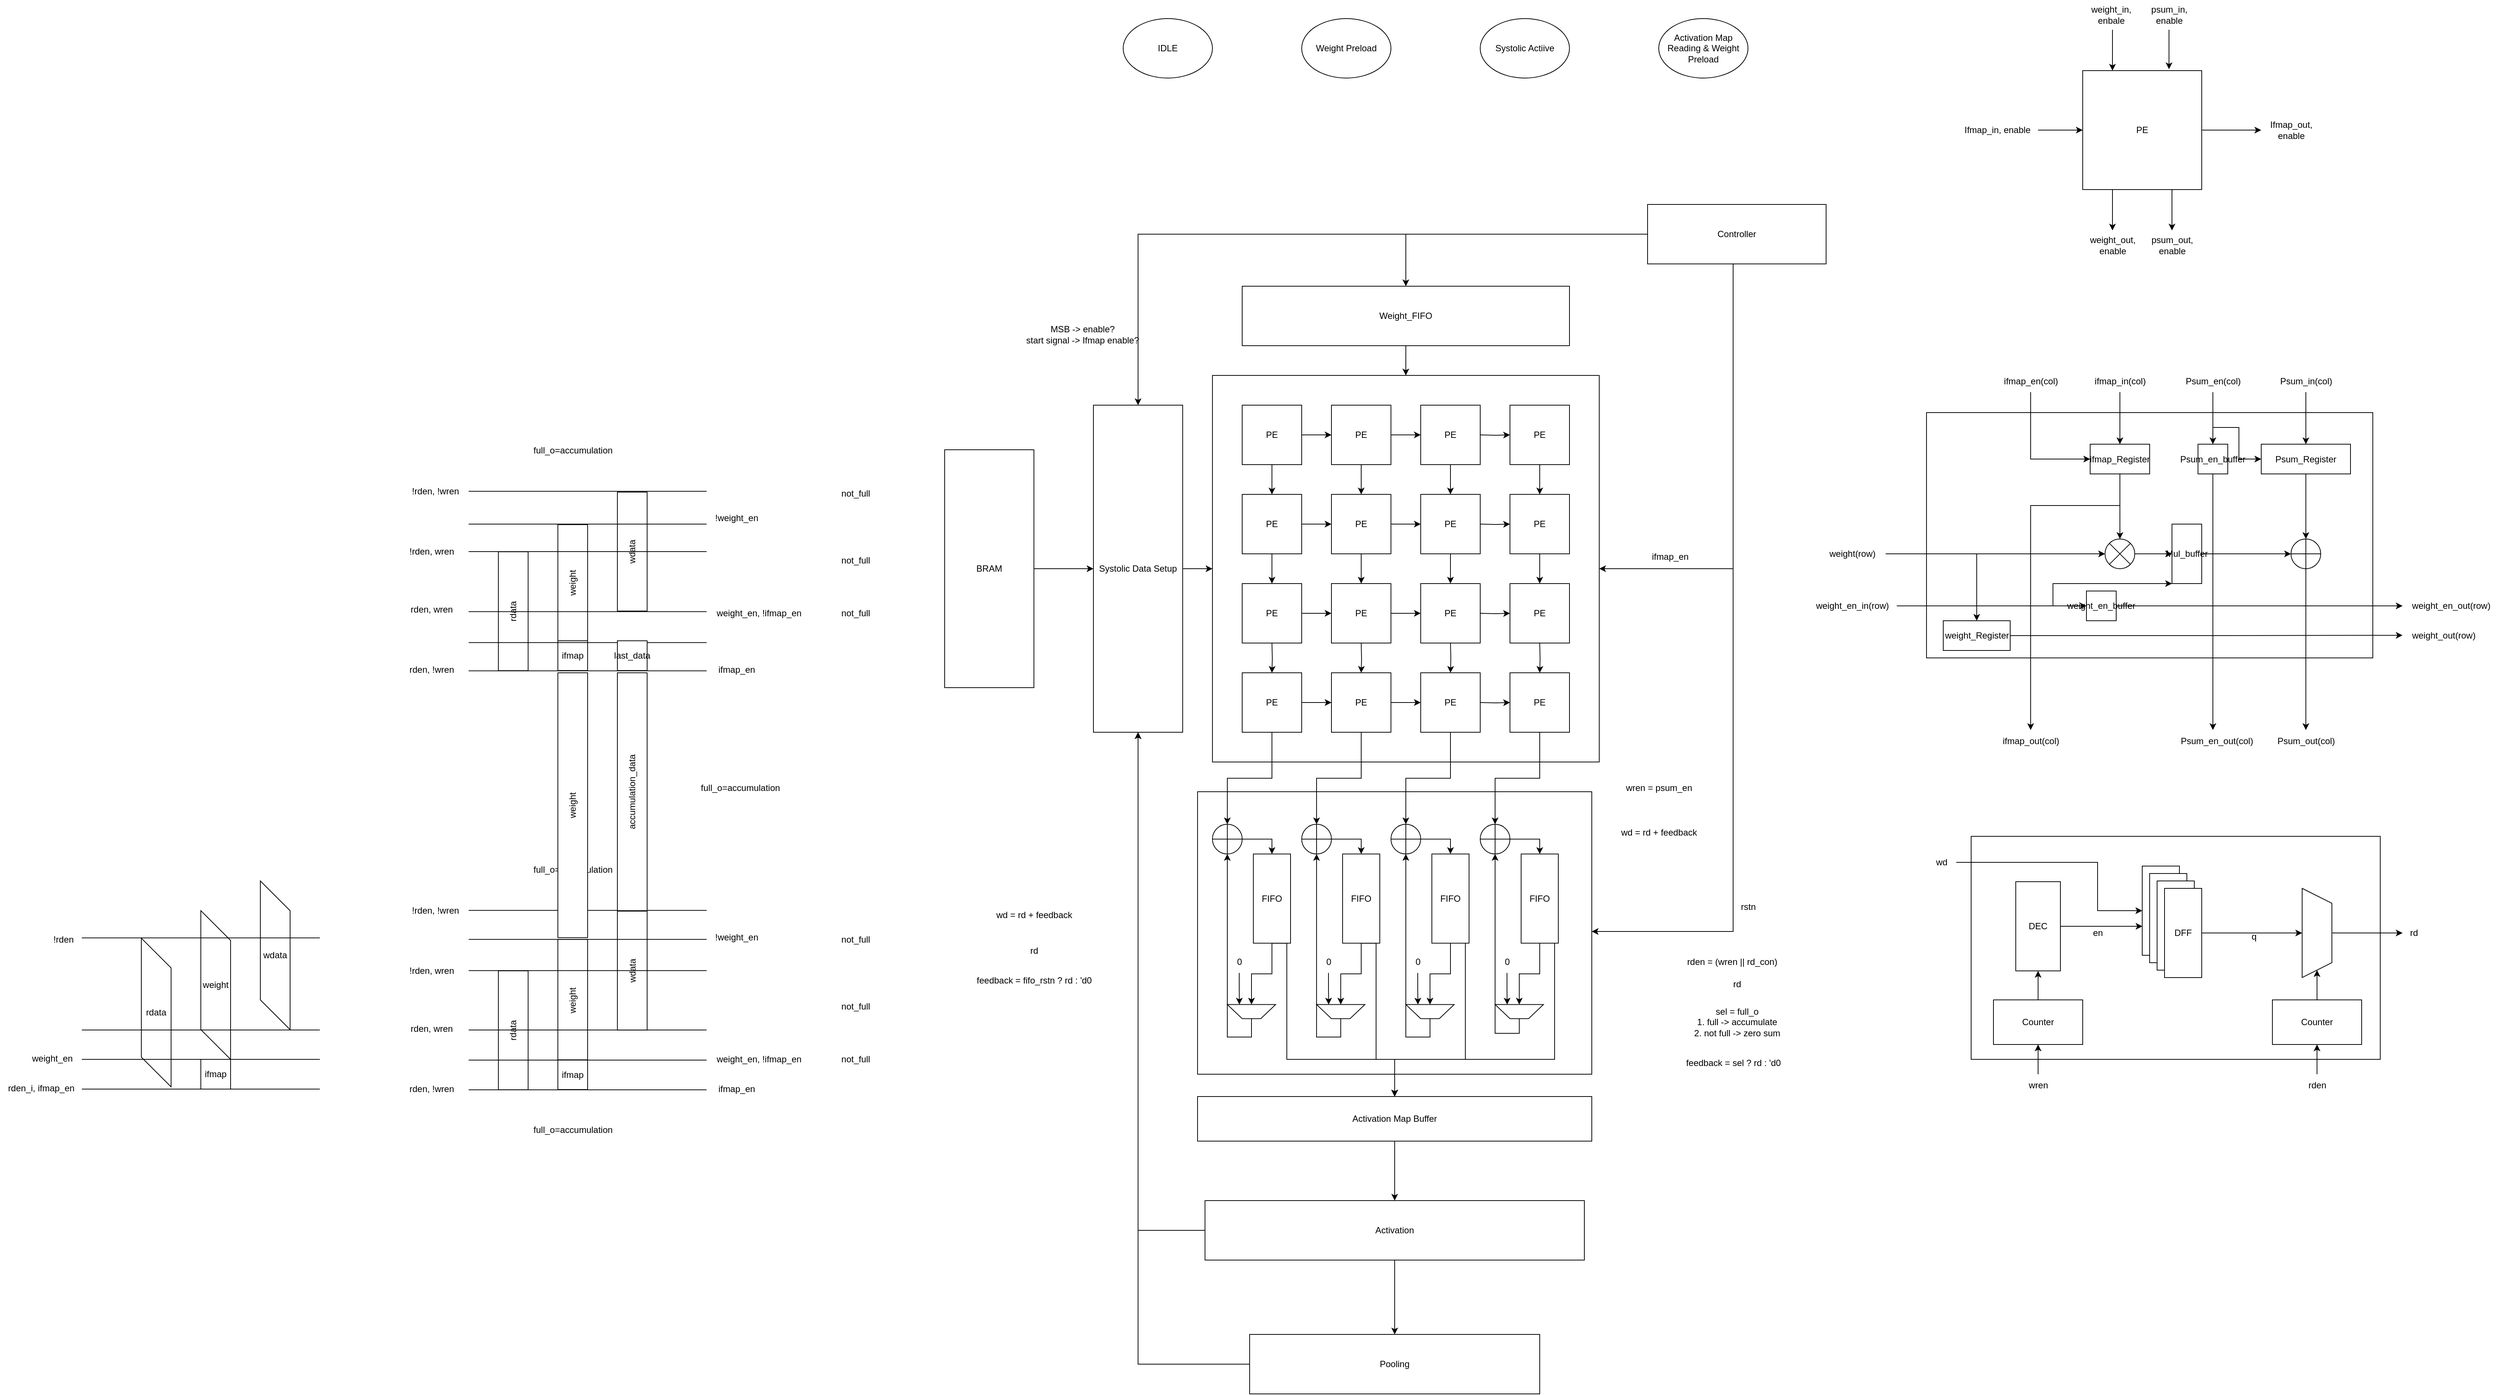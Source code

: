 <mxfile version="20.0.4" type="device"><diagram id="q-3IjHaFC8g2C8b-CzU9" name="Page-1"><mxGraphModel dx="3662" dy="1927" grid="1" gridSize="10" guides="1" tooltips="1" connect="1" arrows="1" fold="1" page="0" pageScale="1" pageWidth="1169" pageHeight="1654" math="0" shadow="0"><root><mxCell id="0"/><mxCell id="1" parent="0"/><mxCell id="c_lOT92714pDmCLfYIZg-34" value="" style="whiteSpace=wrap;html=1;" parent="1" vertex="1"><mxGeometry x="-100" y="160" width="530" height="380" as="geometry"/></mxCell><mxCell id="EoY5tIey5Jz07sWvBprs-102" value="" style="rounded=0;whiteSpace=wrap;html=1;" parent="1" vertex="1"><mxGeometry x="-80" y="-400" width="520" height="520" as="geometry"/></mxCell><mxCell id="EoY5tIey5Jz07sWvBprs-31" value="" style="rounded=0;whiteSpace=wrap;html=1;" parent="1" vertex="1"><mxGeometry x="940" y="220" width="550" height="300" as="geometry"/></mxCell><mxCell id="YiOCXtngig4sqiAHv9Xl-460" value="" style="rounded=0;whiteSpace=wrap;html=1;" parent="1" vertex="1"><mxGeometry x="880" y="-350" width="600" height="330" as="geometry"/></mxCell><mxCell id="YiOCXtngig4sqiAHv9Xl-347" style="edgeStyle=orthogonalEdgeStyle;rounded=0;orthogonalLoop=1;jettySize=auto;html=1;entryX=0;entryY=0.5;entryDx=0;entryDy=0;" parent="1" source="YiOCXtngig4sqiAHv9Xl-319" target="YiOCXtngig4sqiAHv9Xl-320" edge="1"><mxGeometry relative="1" as="geometry"/></mxCell><mxCell id="YiOCXtngig4sqiAHv9Xl-355" style="edgeStyle=orthogonalEdgeStyle;rounded=0;orthogonalLoop=1;jettySize=auto;html=1;entryX=0.5;entryY=0;entryDx=0;entryDy=0;" parent="1" source="YiOCXtngig4sqiAHv9Xl-319" target="YiOCXtngig4sqiAHv9Xl-322" edge="1"><mxGeometry relative="1" as="geometry"/></mxCell><mxCell id="YiOCXtngig4sqiAHv9Xl-319" value="PE" style="rounded=0;whiteSpace=wrap;html=1;" parent="1" vertex="1"><mxGeometry x="-40" y="-360" width="80" height="80" as="geometry"/></mxCell><mxCell id="YiOCXtngig4sqiAHv9Xl-348" style="edgeStyle=orthogonalEdgeStyle;rounded=0;orthogonalLoop=1;jettySize=auto;html=1;entryX=0;entryY=0.5;entryDx=0;entryDy=0;" parent="1" source="YiOCXtngig4sqiAHv9Xl-320" target="YiOCXtngig4sqiAHv9Xl-321" edge="1"><mxGeometry relative="1" as="geometry"/></mxCell><mxCell id="YiOCXtngig4sqiAHv9Xl-354" style="edgeStyle=orthogonalEdgeStyle;rounded=0;orthogonalLoop=1;jettySize=auto;html=1;entryX=0.5;entryY=0;entryDx=0;entryDy=0;" parent="1" source="YiOCXtngig4sqiAHv9Xl-320" target="YiOCXtngig4sqiAHv9Xl-323" edge="1"><mxGeometry relative="1" as="geometry"/></mxCell><mxCell id="YiOCXtngig4sqiAHv9Xl-320" value="PE" style="rounded=0;whiteSpace=wrap;html=1;" parent="1" vertex="1"><mxGeometry x="80" y="-360" width="80" height="80" as="geometry"/></mxCell><mxCell id="YiOCXtngig4sqiAHv9Xl-356" style="edgeStyle=orthogonalEdgeStyle;rounded=0;orthogonalLoop=1;jettySize=auto;html=1;entryX=0.5;entryY=0;entryDx=0;entryDy=0;" parent="1" source="YiOCXtngig4sqiAHv9Xl-321" target="YiOCXtngig4sqiAHv9Xl-324" edge="1"><mxGeometry relative="1" as="geometry"/></mxCell><mxCell id="YiOCXtngig4sqiAHv9Xl-321" value="PE" style="rounded=0;whiteSpace=wrap;html=1;" parent="1" vertex="1"><mxGeometry x="200" y="-360" width="80" height="80" as="geometry"/></mxCell><mxCell id="YiOCXtngig4sqiAHv9Xl-349" style="edgeStyle=orthogonalEdgeStyle;rounded=0;orthogonalLoop=1;jettySize=auto;html=1;entryX=0;entryY=0.5;entryDx=0;entryDy=0;" parent="1" source="YiOCXtngig4sqiAHv9Xl-322" target="YiOCXtngig4sqiAHv9Xl-323" edge="1"><mxGeometry relative="1" as="geometry"/></mxCell><mxCell id="YiOCXtngig4sqiAHv9Xl-357" style="edgeStyle=orthogonalEdgeStyle;rounded=0;orthogonalLoop=1;jettySize=auto;html=1;entryX=0.5;entryY=0;entryDx=0;entryDy=0;" parent="1" source="YiOCXtngig4sqiAHv9Xl-322" target="YiOCXtngig4sqiAHv9Xl-325" edge="1"><mxGeometry relative="1" as="geometry"/></mxCell><mxCell id="YiOCXtngig4sqiAHv9Xl-322" value="PE" style="rounded=0;whiteSpace=wrap;html=1;" parent="1" vertex="1"><mxGeometry x="-40" y="-240" width="80" height="80" as="geometry"/></mxCell><mxCell id="YiOCXtngig4sqiAHv9Xl-350" style="edgeStyle=orthogonalEdgeStyle;rounded=0;orthogonalLoop=1;jettySize=auto;html=1;entryX=0;entryY=0.5;entryDx=0;entryDy=0;" parent="1" source="YiOCXtngig4sqiAHv9Xl-323" target="YiOCXtngig4sqiAHv9Xl-324" edge="1"><mxGeometry relative="1" as="geometry"/></mxCell><mxCell id="YiOCXtngig4sqiAHv9Xl-358" style="edgeStyle=orthogonalEdgeStyle;rounded=0;orthogonalLoop=1;jettySize=auto;html=1;entryX=0.5;entryY=0;entryDx=0;entryDy=0;" parent="1" source="YiOCXtngig4sqiAHv9Xl-323" target="YiOCXtngig4sqiAHv9Xl-326" edge="1"><mxGeometry relative="1" as="geometry"/></mxCell><mxCell id="YiOCXtngig4sqiAHv9Xl-323" value="PE" style="rounded=0;whiteSpace=wrap;html=1;" parent="1" vertex="1"><mxGeometry x="80" y="-240" width="80" height="80" as="geometry"/></mxCell><mxCell id="YiOCXtngig4sqiAHv9Xl-359" style="edgeStyle=orthogonalEdgeStyle;rounded=0;orthogonalLoop=1;jettySize=auto;html=1;entryX=0.5;entryY=0;entryDx=0;entryDy=0;" parent="1" source="YiOCXtngig4sqiAHv9Xl-324" target="YiOCXtngig4sqiAHv9Xl-327" edge="1"><mxGeometry relative="1" as="geometry"/></mxCell><mxCell id="YiOCXtngig4sqiAHv9Xl-324" value="PE" style="rounded=0;whiteSpace=wrap;html=1;" parent="1" vertex="1"><mxGeometry x="200" y="-240" width="80" height="80" as="geometry"/></mxCell><mxCell id="YiOCXtngig4sqiAHv9Xl-351" style="edgeStyle=orthogonalEdgeStyle;rounded=0;orthogonalLoop=1;jettySize=auto;html=1;entryX=0;entryY=0.5;entryDx=0;entryDy=0;" parent="1" source="YiOCXtngig4sqiAHv9Xl-325" target="YiOCXtngig4sqiAHv9Xl-326" edge="1"><mxGeometry relative="1" as="geometry"/></mxCell><mxCell id="YiOCXtngig4sqiAHv9Xl-325" value="PE" style="rounded=0;whiteSpace=wrap;html=1;" parent="1" vertex="1"><mxGeometry x="-40" y="-120" width="80" height="80" as="geometry"/></mxCell><mxCell id="YiOCXtngig4sqiAHv9Xl-352" style="edgeStyle=orthogonalEdgeStyle;rounded=0;orthogonalLoop=1;jettySize=auto;html=1;entryX=0;entryY=0.5;entryDx=0;entryDy=0;" parent="1" source="YiOCXtngig4sqiAHv9Xl-326" target="YiOCXtngig4sqiAHv9Xl-327" edge="1"><mxGeometry relative="1" as="geometry"/></mxCell><mxCell id="YiOCXtngig4sqiAHv9Xl-326" value="PE" style="rounded=0;whiteSpace=wrap;html=1;" parent="1" vertex="1"><mxGeometry x="80" y="-120" width="80" height="80" as="geometry"/></mxCell><mxCell id="YiOCXtngig4sqiAHv9Xl-327" value="PE" style="rounded=0;whiteSpace=wrap;html=1;" parent="1" vertex="1"><mxGeometry x="200" y="-120" width="80" height="80" as="geometry"/></mxCell><mxCell id="c_lOT92714pDmCLfYIZg-29" style="edgeStyle=orthogonalEdgeStyle;rounded=0;orthogonalLoop=1;jettySize=auto;html=1;exitX=1;exitY=0.5;exitDx=0;exitDy=0;entryX=0.5;entryY=0;entryDx=0;entryDy=0;" parent="1" source="YiOCXtngig4sqiAHv9Xl-328" target="EoY5tIey5Jz07sWvBprs-49" edge="1"><mxGeometry relative="1" as="geometry"><Array as="points"><mxPoint x="20" y="364"/><mxPoint x="20" y="520"/><mxPoint x="165" y="520"/></Array></mxGeometry></mxCell><mxCell id="YiOCXtngig4sqiAHv9Xl-328" value="FIFO" style="rounded=0;whiteSpace=wrap;html=1;direction=south;" parent="1" vertex="1"><mxGeometry x="-25" y="243.75" width="50" height="120" as="geometry"/></mxCell><mxCell id="YiOCXtngig4sqiAHv9Xl-336" style="edgeStyle=orthogonalEdgeStyle;rounded=0;orthogonalLoop=1;jettySize=auto;html=1;entryX=0;entryY=0.5;entryDx=0;entryDy=0;" parent="1" source="YiOCXtngig4sqiAHv9Xl-331" target="YiOCXtngig4sqiAHv9Xl-328" edge="1"><mxGeometry relative="1" as="geometry"/></mxCell><mxCell id="YiOCXtngig4sqiAHv9Xl-331" value="" style="shape=orEllipse;perimeter=ellipsePerimeter;whiteSpace=wrap;html=1;backgroundOutline=1;" parent="1" vertex="1"><mxGeometry x="-80" y="203.75" width="40" height="40" as="geometry"/></mxCell><mxCell id="c_lOT92714pDmCLfYIZg-30" style="edgeStyle=orthogonalEdgeStyle;rounded=0;orthogonalLoop=1;jettySize=auto;html=1;exitX=1;exitY=0.5;exitDx=0;exitDy=0;entryX=0.5;entryY=0;entryDx=0;entryDy=0;" parent="1" source="YiOCXtngig4sqiAHv9Xl-339" target="EoY5tIey5Jz07sWvBprs-49" edge="1"><mxGeometry relative="1" as="geometry"><Array as="points"><mxPoint x="140" y="364"/><mxPoint x="140" y="520"/><mxPoint x="165" y="520"/></Array></mxGeometry></mxCell><mxCell id="YiOCXtngig4sqiAHv9Xl-339" value="FIFO" style="rounded=0;whiteSpace=wrap;html=1;direction=south;" parent="1" vertex="1"><mxGeometry x="95" y="243.75" width="50" height="120" as="geometry"/></mxCell><mxCell id="YiOCXtngig4sqiAHv9Xl-340" style="edgeStyle=orthogonalEdgeStyle;rounded=0;orthogonalLoop=1;jettySize=auto;html=1;entryX=0;entryY=0.5;entryDx=0;entryDy=0;" parent="1" source="YiOCXtngig4sqiAHv9Xl-341" target="YiOCXtngig4sqiAHv9Xl-339" edge="1"><mxGeometry relative="1" as="geometry"/></mxCell><mxCell id="YiOCXtngig4sqiAHv9Xl-341" value="" style="shape=orEllipse;perimeter=ellipsePerimeter;whiteSpace=wrap;html=1;backgroundOutline=1;" parent="1" vertex="1"><mxGeometry x="40" y="203.75" width="40" height="40" as="geometry"/></mxCell><mxCell id="c_lOT92714pDmCLfYIZg-31" style="edgeStyle=orthogonalEdgeStyle;rounded=0;orthogonalLoop=1;jettySize=auto;html=1;entryX=0.5;entryY=0;entryDx=0;entryDy=0;" parent="1" source="YiOCXtngig4sqiAHv9Xl-344" target="EoY5tIey5Jz07sWvBprs-49" edge="1"><mxGeometry relative="1" as="geometry"><Array as="points"><mxPoint x="260" y="520"/><mxPoint x="165" y="520"/></Array></mxGeometry></mxCell><mxCell id="YiOCXtngig4sqiAHv9Xl-344" value="FIFO" style="rounded=0;whiteSpace=wrap;html=1;direction=south;" parent="1" vertex="1"><mxGeometry x="215" y="243.75" width="50" height="120" as="geometry"/></mxCell><mxCell id="YiOCXtngig4sqiAHv9Xl-345" style="edgeStyle=orthogonalEdgeStyle;rounded=0;orthogonalLoop=1;jettySize=auto;html=1;entryX=0;entryY=0.5;entryDx=0;entryDy=0;" parent="1" source="YiOCXtngig4sqiAHv9Xl-346" target="YiOCXtngig4sqiAHv9Xl-344" edge="1"><mxGeometry relative="1" as="geometry"/></mxCell><mxCell id="YiOCXtngig4sqiAHv9Xl-346" value="" style="shape=orEllipse;perimeter=ellipsePerimeter;whiteSpace=wrap;html=1;backgroundOutline=1;" parent="1" vertex="1"><mxGeometry x="160" y="203.75" width="40" height="40" as="geometry"/></mxCell><mxCell id="EoY5tIey5Jz07sWvBprs-121" style="edgeStyle=orthogonalEdgeStyle;rounded=0;orthogonalLoop=1;jettySize=auto;html=1;entryX=0;entryY=0.5;entryDx=0;entryDy=0;" parent="1" source="YiOCXtngig4sqiAHv9Xl-360" target="EoY5tIey5Jz07sWvBprs-102" edge="1"><mxGeometry relative="1" as="geometry"/></mxCell><mxCell id="YiOCXtngig4sqiAHv9Xl-360" value="Systolic Data Setup" style="rounded=0;whiteSpace=wrap;html=1;direction=south;" parent="1" vertex="1"><mxGeometry x="-240" y="-360" width="120" height="440" as="geometry"/></mxCell><mxCell id="YiOCXtngig4sqiAHv9Xl-368" style="edgeStyle=orthogonalEdgeStyle;rounded=0;orthogonalLoop=1;jettySize=auto;html=1;entryX=0.5;entryY=0;entryDx=0;entryDy=0;" parent="1" source="YiOCXtngig4sqiAHv9Xl-366" target="YiOCXtngig4sqiAHv9Xl-367" edge="1"><mxGeometry relative="1" as="geometry"/></mxCell><mxCell id="YiOCXtngig4sqiAHv9Xl-369" style="edgeStyle=orthogonalEdgeStyle;rounded=0;orthogonalLoop=1;jettySize=auto;html=1;entryX=1;entryY=0.5;entryDx=0;entryDy=0;" parent="1" source="YiOCXtngig4sqiAHv9Xl-366" target="YiOCXtngig4sqiAHv9Xl-360" edge="1"><mxGeometry relative="1" as="geometry"/></mxCell><mxCell id="YiOCXtngig4sqiAHv9Xl-366" value="Activation" style="rounded=0;whiteSpace=wrap;html=1;" parent="1" vertex="1"><mxGeometry x="-90" y="710" width="510" height="80" as="geometry"/></mxCell><mxCell id="YiOCXtngig4sqiAHv9Xl-372" style="edgeStyle=orthogonalEdgeStyle;rounded=0;orthogonalLoop=1;jettySize=auto;html=1;entryX=1;entryY=0.5;entryDx=0;entryDy=0;" parent="1" source="YiOCXtngig4sqiAHv9Xl-367" target="YiOCXtngig4sqiAHv9Xl-360" edge="1"><mxGeometry relative="1" as="geometry"/></mxCell><mxCell id="YiOCXtngig4sqiAHv9Xl-367" value="Pooling" style="rounded=0;whiteSpace=wrap;html=1;" parent="1" vertex="1"><mxGeometry x="-30" y="890" width="390" height="80" as="geometry"/></mxCell><mxCell id="YiOCXtngig4sqiAHv9Xl-408" style="edgeStyle=orthogonalEdgeStyle;rounded=0;orthogonalLoop=1;jettySize=auto;html=1;" parent="1" source="YiOCXtngig4sqiAHv9Xl-390" target="YiOCXtngig4sqiAHv9Xl-412" edge="1"><mxGeometry relative="1" as="geometry"><mxPoint x="1707.5" y="-30" as="targetPoint"/></mxGeometry></mxCell><mxCell id="YiOCXtngig4sqiAHv9Xl-390" value="weight_Register" style="rounded=0;whiteSpace=wrap;html=1;" parent="1" vertex="1"><mxGeometry x="902.5" y="-70" width="90" height="40" as="geometry"/></mxCell><mxCell id="YiOCXtngig4sqiAHv9Xl-393" style="edgeStyle=orthogonalEdgeStyle;rounded=0;orthogonalLoop=1;jettySize=auto;html=1;entryX=0.5;entryY=0;entryDx=0;entryDy=0;" parent="1" source="YiOCXtngig4sqiAHv9Xl-391" target="YiOCXtngig4sqiAHv9Xl-392" edge="1"><mxGeometry relative="1" as="geometry"/></mxCell><mxCell id="EoY5tIey5Jz07sWvBprs-142" style="edgeStyle=orthogonalEdgeStyle;rounded=0;orthogonalLoop=1;jettySize=auto;html=1;" parent="1" source="YiOCXtngig4sqiAHv9Xl-391" target="EoY5tIey5Jz07sWvBprs-141" edge="1"><mxGeometry relative="1" as="geometry"><Array as="points"><mxPoint x="1140" y="-225"/></Array></mxGeometry></mxCell><mxCell id="YiOCXtngig4sqiAHv9Xl-391" value="ifmap_Register" style="rounded=0;whiteSpace=wrap;html=1;" parent="1" vertex="1"><mxGeometry x="1100" y="-307.5" width="80" height="40" as="geometry"/></mxCell><mxCell id="YiOCXtngig4sqiAHv9Xl-396" style="edgeStyle=orthogonalEdgeStyle;rounded=0;orthogonalLoop=1;jettySize=auto;html=1;entryX=0.5;entryY=1;entryDx=0;entryDy=0;" parent="1" source="YiOCXtngig4sqiAHv9Xl-392" target="YiOCXtngig4sqiAHv9Xl-395" edge="1"><mxGeometry relative="1" as="geometry"/></mxCell><mxCell id="YiOCXtngig4sqiAHv9Xl-392" value="" style="shape=sumEllipse;perimeter=ellipsePerimeter;whiteSpace=wrap;html=1;backgroundOutline=1;" parent="1" vertex="1"><mxGeometry x="1120" y="-180" width="40" height="40" as="geometry"/></mxCell><mxCell id="JKLd3SLn2txNFuxZVbqN-1" style="edgeStyle=orthogonalEdgeStyle;rounded=0;orthogonalLoop=1;jettySize=auto;html=1;entryX=0;entryY=0.5;entryDx=0;entryDy=0;" parent="1" source="YiOCXtngig4sqiAHv9Xl-395" target="YiOCXtngig4sqiAHv9Xl-399" edge="1"><mxGeometry relative="1" as="geometry"/></mxCell><mxCell id="YiOCXtngig4sqiAHv9Xl-395" value="Mul_buffer" style="rounded=0;whiteSpace=wrap;html=1;direction=south;" parent="1" vertex="1"><mxGeometry x="1210" y="-200" width="40" height="80" as="geometry"/></mxCell><mxCell id="YiOCXtngig4sqiAHv9Xl-406" style="edgeStyle=orthogonalEdgeStyle;rounded=0;orthogonalLoop=1;jettySize=auto;html=1;" parent="1" source="YiOCXtngig4sqiAHv9Xl-399" target="YiOCXtngig4sqiAHv9Xl-409" edge="1"><mxGeometry relative="1" as="geometry"><mxPoint x="1705.0" y="-130" as="targetPoint"/></mxGeometry></mxCell><mxCell id="YiOCXtngig4sqiAHv9Xl-399" value="" style="shape=orEllipse;perimeter=ellipsePerimeter;whiteSpace=wrap;html=1;backgroundOutline=1;" parent="1" vertex="1"><mxGeometry x="1370" y="-180" width="40" height="40" as="geometry"/></mxCell><mxCell id="YiOCXtngig4sqiAHv9Xl-402" style="edgeStyle=orthogonalEdgeStyle;rounded=0;orthogonalLoop=1;jettySize=auto;html=1;entryX=0.5;entryY=0;entryDx=0;entryDy=0;" parent="1" source="YiOCXtngig4sqiAHv9Xl-400" target="YiOCXtngig4sqiAHv9Xl-399" edge="1"><mxGeometry relative="1" as="geometry"/></mxCell><mxCell id="YiOCXtngig4sqiAHv9Xl-400" value="Psum_Register" style="rounded=0;whiteSpace=wrap;html=1;" parent="1" vertex="1"><mxGeometry x="1330" y="-307.5" width="120" height="40" as="geometry"/></mxCell><mxCell id="YiOCXtngig4sqiAHv9Xl-409" value="Psum_out(col)" style="text;html=1;align=center;verticalAlign=middle;resizable=0;points=[];autosize=1;strokeColor=none;fillColor=none;" parent="1" vertex="1"><mxGeometry x="1340" y="77" width="100" height="30" as="geometry"/></mxCell><mxCell id="YiOCXtngig4sqiAHv9Xl-411" style="edgeStyle=orthogonalEdgeStyle;rounded=0;orthogonalLoop=1;jettySize=auto;html=1;entryX=0.5;entryY=0;entryDx=0;entryDy=0;" parent="1" source="YiOCXtngig4sqiAHv9Xl-410" target="YiOCXtngig4sqiAHv9Xl-400" edge="1"><mxGeometry relative="1" as="geometry"/></mxCell><mxCell id="YiOCXtngig4sqiAHv9Xl-410" value="Psum_in(col)" style="text;html=1;align=center;verticalAlign=middle;resizable=0;points=[];autosize=1;strokeColor=none;fillColor=none;" parent="1" vertex="1"><mxGeometry x="1345" y="-407.5" width="90" height="30" as="geometry"/></mxCell><mxCell id="YiOCXtngig4sqiAHv9Xl-412" value="weight_out(row)" style="text;html=1;align=center;verticalAlign=middle;resizable=0;points=[];autosize=1;strokeColor=none;fillColor=none;" parent="1" vertex="1"><mxGeometry x="1520" y="-65.37" width="110" height="30" as="geometry"/></mxCell><mxCell id="YiOCXtngig4sqiAHv9Xl-420" style="edgeStyle=orthogonalEdgeStyle;rounded=0;orthogonalLoop=1;jettySize=auto;html=1;" parent="1" source="YiOCXtngig4sqiAHv9Xl-419" target="YiOCXtngig4sqiAHv9Xl-391" edge="1"><mxGeometry relative="1" as="geometry"/></mxCell><mxCell id="YiOCXtngig4sqiAHv9Xl-419" value="ifmap_in(col)" style="text;html=1;align=center;verticalAlign=middle;resizable=0;points=[];autosize=1;strokeColor=none;fillColor=none;" parent="1" vertex="1"><mxGeometry x="1095" y="-407.5" width="90" height="30" as="geometry"/></mxCell><mxCell id="EoY5tIey5Jz07sWvBprs-122" style="edgeStyle=orthogonalEdgeStyle;rounded=0;orthogonalLoop=1;jettySize=auto;html=1;entryX=0.5;entryY=0;entryDx=0;entryDy=0;" parent="1" source="YiOCXtngig4sqiAHv9Xl-425" target="EoY5tIey5Jz07sWvBprs-102" edge="1"><mxGeometry relative="1" as="geometry"/></mxCell><mxCell id="YiOCXtngig4sqiAHv9Xl-425" value="Weight_FIFO" style="rounded=0;whiteSpace=wrap;html=1;" parent="1" vertex="1"><mxGeometry x="-40" y="-520" width="440" height="80" as="geometry"/></mxCell><mxCell id="EoY5tIey5Jz07sWvBprs-123" style="edgeStyle=orthogonalEdgeStyle;rounded=0;orthogonalLoop=1;jettySize=auto;html=1;entryX=1;entryY=0.5;entryDx=0;entryDy=0;" parent="1" source="YiOCXtngig4sqiAHv9Xl-427" target="EoY5tIey5Jz07sWvBprs-102" edge="1"><mxGeometry relative="1" as="geometry"><Array as="points"><mxPoint x="620" y="-140"/></Array></mxGeometry></mxCell><mxCell id="EoY5tIey5Jz07sWvBprs-124" style="edgeStyle=orthogonalEdgeStyle;rounded=0;orthogonalLoop=1;jettySize=auto;html=1;" parent="1" source="YiOCXtngig4sqiAHv9Xl-427" edge="1"><mxGeometry relative="1" as="geometry"><mxPoint x="430" y="348" as="targetPoint"/><Array as="points"><mxPoint x="620" y="348"/></Array></mxGeometry></mxCell><mxCell id="EoY5tIey5Jz07sWvBprs-144" style="edgeStyle=orthogonalEdgeStyle;rounded=0;orthogonalLoop=1;jettySize=auto;html=1;entryX=0;entryY=0.5;entryDx=0;entryDy=0;" parent="1" source="YiOCXtngig4sqiAHv9Xl-427" target="YiOCXtngig4sqiAHv9Xl-360" edge="1"><mxGeometry relative="1" as="geometry"/></mxCell><mxCell id="EoY5tIey5Jz07sWvBprs-145" style="edgeStyle=orthogonalEdgeStyle;rounded=0;orthogonalLoop=1;jettySize=auto;html=1;" parent="1" source="YiOCXtngig4sqiAHv9Xl-427" target="YiOCXtngig4sqiAHv9Xl-425" edge="1"><mxGeometry relative="1" as="geometry"/></mxCell><mxCell id="YiOCXtngig4sqiAHv9Xl-427" value="Controller" style="rounded=0;whiteSpace=wrap;html=1;" parent="1" vertex="1"><mxGeometry x="505" y="-630" width="240" height="80" as="geometry"/></mxCell><mxCell id="YiOCXtngig4sqiAHv9Xl-431" style="edgeStyle=orthogonalEdgeStyle;rounded=0;orthogonalLoop=1;jettySize=auto;html=1;entryX=0;entryY=0.5;entryDx=0;entryDy=0;" parent="1" source="YiOCXtngig4sqiAHv9Xl-430" target="YiOCXtngig4sqiAHv9Xl-391" edge="1"><mxGeometry relative="1" as="geometry"><Array as="points"><mxPoint x="1020" y="-287"/></Array></mxGeometry></mxCell><mxCell id="YiOCXtngig4sqiAHv9Xl-430" value="ifmap_en(col)" style="text;html=1;align=center;verticalAlign=middle;resizable=0;points=[];autosize=1;strokeColor=none;fillColor=none;" parent="1" vertex="1"><mxGeometry x="970" y="-407.5" width="100" height="30" as="geometry"/></mxCell><mxCell id="YiOCXtngig4sqiAHv9Xl-433" style="edgeStyle=orthogonalEdgeStyle;rounded=0;orthogonalLoop=1;jettySize=auto;html=1;entryX=0;entryY=0.5;entryDx=0;entryDy=0;" parent="1" source="YiOCXtngig4sqiAHv9Xl-432" target="YiOCXtngig4sqiAHv9Xl-400" edge="1"><mxGeometry relative="1" as="geometry"><Array as="points"><mxPoint x="1265" y="-330"/><mxPoint x="1300" y="-330"/><mxPoint x="1300" y="-287"/></Array></mxGeometry></mxCell><mxCell id="YiOCXtngig4sqiAHv9Xl-447" style="edgeStyle=orthogonalEdgeStyle;rounded=0;orthogonalLoop=1;jettySize=auto;html=1;entryX=0.5;entryY=0;entryDx=0;entryDy=0;" parent="1" source="YiOCXtngig4sqiAHv9Xl-432" target="YiOCXtngig4sqiAHv9Xl-445" edge="1"><mxGeometry relative="1" as="geometry"/></mxCell><mxCell id="YiOCXtngig4sqiAHv9Xl-432" value="Psum_en(col)" style="text;html=1;align=center;verticalAlign=middle;resizable=0;points=[];autosize=1;strokeColor=none;fillColor=none;" parent="1" vertex="1"><mxGeometry x="1215" y="-407.5" width="100" height="30" as="geometry"/></mxCell><mxCell id="YiOCXtngig4sqiAHv9Xl-442" style="edgeStyle=orthogonalEdgeStyle;rounded=0;orthogonalLoop=1;jettySize=auto;html=1;entryX=0;entryY=0.5;entryDx=0;entryDy=0;" parent="1" source="YiOCXtngig4sqiAHv9Xl-434" target="YiOCXtngig4sqiAHv9Xl-441" edge="1"><mxGeometry relative="1" as="geometry"/></mxCell><mxCell id="6jKzFcyGbIE_3qgpc0fH-2" style="edgeStyle=orthogonalEdgeStyle;rounded=0;orthogonalLoop=1;jettySize=auto;html=1;entryX=1;entryY=1;entryDx=0;entryDy=0;" parent="1" source="YiOCXtngig4sqiAHv9Xl-434" target="YiOCXtngig4sqiAHv9Xl-395" edge="1"><mxGeometry relative="1" as="geometry"><Array as="points"><mxPoint x="1050" y="-90"/><mxPoint x="1050" y="-120"/></Array></mxGeometry></mxCell><mxCell id="YiOCXtngig4sqiAHv9Xl-434" value="weight_en_in(row)" style="text;html=1;align=center;verticalAlign=middle;resizable=0;points=[];autosize=1;strokeColor=none;fillColor=none;" parent="1" vertex="1"><mxGeometry x="720" y="-105" width="120" height="30" as="geometry"/></mxCell><mxCell id="YiOCXtngig4sqiAHv9Xl-440" style="edgeStyle=orthogonalEdgeStyle;rounded=0;orthogonalLoop=1;jettySize=auto;html=1;entryX=0.5;entryY=1;entryDx=0;entryDy=0;" parent="1" source="YiOCXtngig4sqiAHv9Xl-439" target="YiOCXtngig4sqiAHv9Xl-360" edge="1"><mxGeometry relative="1" as="geometry"/></mxCell><mxCell id="YiOCXtngig4sqiAHv9Xl-439" value="BRAM" style="rounded=0;whiteSpace=wrap;html=1;" parent="1" vertex="1"><mxGeometry x="-440" y="-300" width="120" height="320" as="geometry"/></mxCell><mxCell id="YiOCXtngig4sqiAHv9Xl-443" style="edgeStyle=orthogonalEdgeStyle;rounded=0;orthogonalLoop=1;jettySize=auto;html=1;" parent="1" source="YiOCXtngig4sqiAHv9Xl-441" target="YiOCXtngig4sqiAHv9Xl-444" edge="1"><mxGeometry relative="1" as="geometry"><mxPoint x="1510" y="-95" as="targetPoint"/></mxGeometry></mxCell><mxCell id="YiOCXtngig4sqiAHv9Xl-441" value="weight_en_buffer" style="rounded=0;whiteSpace=wrap;html=1;" parent="1" vertex="1"><mxGeometry x="1095" y="-110" width="40" height="40" as="geometry"/></mxCell><mxCell id="YiOCXtngig4sqiAHv9Xl-444" value="weight_en_out(row)" style="text;html=1;align=center;verticalAlign=middle;resizable=0;points=[];autosize=1;strokeColor=none;fillColor=none;" parent="1" vertex="1"><mxGeometry x="1520" y="-105" width="130" height="30" as="geometry"/></mxCell><mxCell id="YiOCXtngig4sqiAHv9Xl-452" style="edgeStyle=orthogonalEdgeStyle;rounded=0;orthogonalLoop=1;jettySize=auto;html=1;" parent="1" source="YiOCXtngig4sqiAHv9Xl-445" target="JKLd3SLn2txNFuxZVbqN-2" edge="1"><mxGeometry relative="1" as="geometry"><Array as="points"><mxPoint x="1265" y="70"/><mxPoint x="1265" y="70"/></Array><mxPoint x="1205.12" y="85.99" as="targetPoint"/></mxGeometry></mxCell><mxCell id="YiOCXtngig4sqiAHv9Xl-445" value="Psum_en_buffer" style="rounded=0;whiteSpace=wrap;html=1;" parent="1" vertex="1"><mxGeometry x="1245" y="-307.5" width="40" height="40" as="geometry"/></mxCell><mxCell id="EoY5tIey5Jz07sWvBprs-1" value="DFF" style="rounded=0;whiteSpace=wrap;html=1;direction=south;" parent="1" vertex="1"><mxGeometry x="1170" y="260" width="50" height="120" as="geometry"/></mxCell><mxCell id="EoY5tIey5Jz07sWvBprs-9" style="edgeStyle=orthogonalEdgeStyle;rounded=0;orthogonalLoop=1;jettySize=auto;html=1;exitX=0.5;exitY=0;exitDx=0;exitDy=0;" parent="1" source="EoY5tIey5Jz07sWvBprs-2" target="EoY5tIey5Jz07sWvBprs-8" edge="1"><mxGeometry relative="1" as="geometry"/></mxCell><mxCell id="EoY5tIey5Jz07sWvBprs-2" value="" style="shape=trapezoid;perimeter=trapezoidPerimeter;whiteSpace=wrap;html=1;fixedSize=1;direction=south;" parent="1" vertex="1"><mxGeometry x="1385" y="290" width="40" height="120" as="geometry"/></mxCell><mxCell id="EoY5tIey5Jz07sWvBprs-3" value="DFF" style="rounded=0;whiteSpace=wrap;html=1;direction=south;" parent="1" vertex="1"><mxGeometry x="1180" y="270" width="50" height="120" as="geometry"/></mxCell><mxCell id="EoY5tIey5Jz07sWvBprs-4" value="DFF" style="rounded=0;whiteSpace=wrap;html=1;direction=south;" parent="1" vertex="1"><mxGeometry x="1190" y="280" width="50" height="120" as="geometry"/></mxCell><mxCell id="EoY5tIey5Jz07sWvBprs-7" style="edgeStyle=orthogonalEdgeStyle;rounded=0;orthogonalLoop=1;jettySize=auto;html=1;" parent="1" source="EoY5tIey5Jz07sWvBprs-5" target="EoY5tIey5Jz07sWvBprs-2" edge="1"><mxGeometry relative="1" as="geometry"/></mxCell><mxCell id="EoY5tIey5Jz07sWvBprs-5" value="DFF" style="rounded=0;whiteSpace=wrap;html=1;direction=south;" parent="1" vertex="1"><mxGeometry x="1200" y="290" width="50" height="120" as="geometry"/></mxCell><mxCell id="EoY5tIey5Jz07sWvBprs-8" value="rd" style="text;html=1;align=center;verticalAlign=middle;resizable=0;points=[];autosize=1;strokeColor=none;fillColor=none;" parent="1" vertex="1"><mxGeometry x="1520" y="335" width="30" height="30" as="geometry"/></mxCell><mxCell id="EoY5tIey5Jz07sWvBprs-11" style="edgeStyle=orthogonalEdgeStyle;rounded=0;orthogonalLoop=1;jettySize=auto;html=1;entryX=0.675;entryY=0.995;entryDx=0;entryDy=0;entryPerimeter=0;exitX=0.5;exitY=0;exitDx=0;exitDy=0;" parent="1" source="EoY5tIey5Jz07sWvBprs-19" target="EoY5tIey5Jz07sWvBprs-1" edge="1"><mxGeometry relative="1" as="geometry"><mxPoint x="1060" y="331" as="sourcePoint"/></mxGeometry></mxCell><mxCell id="EoY5tIey5Jz07sWvBprs-30" style="edgeStyle=orthogonalEdgeStyle;rounded=0;orthogonalLoop=1;jettySize=auto;html=1;entryX=0.5;entryY=1;entryDx=0;entryDy=0;" parent="1" source="EoY5tIey5Jz07sWvBprs-14" target="EoY5tIey5Jz07sWvBprs-1" edge="1"><mxGeometry relative="1" as="geometry"><Array as="points"><mxPoint x="1110" y="255"/><mxPoint x="1110" y="320"/></Array></mxGeometry></mxCell><mxCell id="EoY5tIey5Jz07sWvBprs-14" value="wd" style="text;html=1;align=center;verticalAlign=middle;resizable=0;points=[];autosize=1;strokeColor=none;fillColor=none;" parent="1" vertex="1"><mxGeometry x="880" y="240" width="40" height="30" as="geometry"/></mxCell><mxCell id="EoY5tIey5Jz07sWvBprs-21" style="edgeStyle=orthogonalEdgeStyle;rounded=0;orthogonalLoop=1;jettySize=auto;html=1;entryX=0.5;entryY=1;entryDx=0;entryDy=0;" parent="1" source="EoY5tIey5Jz07sWvBprs-16" target="EoY5tIey5Jz07sWvBprs-17" edge="1"><mxGeometry relative="1" as="geometry"/></mxCell><mxCell id="EoY5tIey5Jz07sWvBprs-16" value="wren" style="text;html=1;align=center;verticalAlign=middle;resizable=0;points=[];autosize=1;strokeColor=none;fillColor=none;" parent="1" vertex="1"><mxGeometry x="1005" y="540" width="50" height="30" as="geometry"/></mxCell><mxCell id="EoY5tIey5Jz07sWvBprs-20" style="edgeStyle=orthogonalEdgeStyle;rounded=0;orthogonalLoop=1;jettySize=auto;html=1;entryX=1;entryY=0.5;entryDx=0;entryDy=0;" parent="1" source="EoY5tIey5Jz07sWvBprs-17" target="EoY5tIey5Jz07sWvBprs-19" edge="1"><mxGeometry relative="1" as="geometry"/></mxCell><mxCell id="EoY5tIey5Jz07sWvBprs-17" value="Counter" style="rounded=0;whiteSpace=wrap;html=1;" parent="1" vertex="1"><mxGeometry x="970" y="440" width="120" height="60" as="geometry"/></mxCell><mxCell id="EoY5tIey5Jz07sWvBprs-19" value="DEC" style="rounded=0;whiteSpace=wrap;html=1;direction=south;" parent="1" vertex="1"><mxGeometry x="1000" y="281" width="60" height="120" as="geometry"/></mxCell><mxCell id="EoY5tIey5Jz07sWvBprs-22" value="en" style="text;html=1;align=center;verticalAlign=middle;resizable=0;points=[];autosize=1;strokeColor=none;fillColor=none;" parent="1" vertex="1"><mxGeometry x="1090" y="335" width="40" height="30" as="geometry"/></mxCell><mxCell id="EoY5tIey5Jz07sWvBprs-25" style="edgeStyle=orthogonalEdgeStyle;rounded=0;orthogonalLoop=1;jettySize=auto;html=1;entryX=1;entryY=0.5;entryDx=0;entryDy=0;" parent="1" source="EoY5tIey5Jz07sWvBprs-24" target="EoY5tIey5Jz07sWvBprs-2" edge="1"><mxGeometry relative="1" as="geometry"/></mxCell><mxCell id="EoY5tIey5Jz07sWvBprs-24" value="Counter" style="rounded=0;whiteSpace=wrap;html=1;" parent="1" vertex="1"><mxGeometry x="1345" y="440" width="120" height="60" as="geometry"/></mxCell><mxCell id="EoY5tIey5Jz07sWvBprs-27" style="edgeStyle=orthogonalEdgeStyle;rounded=0;orthogonalLoop=1;jettySize=auto;html=1;entryX=0.5;entryY=1;entryDx=0;entryDy=0;" parent="1" source="EoY5tIey5Jz07sWvBprs-26" target="EoY5tIey5Jz07sWvBprs-24" edge="1"><mxGeometry relative="1" as="geometry"/></mxCell><mxCell id="EoY5tIey5Jz07sWvBprs-26" value="rden" style="text;html=1;align=center;verticalAlign=middle;resizable=0;points=[];autosize=1;strokeColor=none;fillColor=none;" parent="1" vertex="1"><mxGeometry x="1380" y="540" width="50" height="30" as="geometry"/></mxCell><mxCell id="EoY5tIey5Jz07sWvBprs-28" value="q" style="text;html=1;align=center;verticalAlign=middle;resizable=0;points=[];autosize=1;strokeColor=none;fillColor=none;" parent="1" vertex="1"><mxGeometry x="1305" y="340" width="30" height="30" as="geometry"/></mxCell><mxCell id="EoY5tIey5Jz07sWvBprs-47" style="edgeStyle=orthogonalEdgeStyle;rounded=0;orthogonalLoop=1;jettySize=auto;html=1;entryX=0.5;entryY=1;entryDx=0;entryDy=0;exitX=0.5;exitY=0;exitDx=0;exitDy=0;" parent="1" source="c_lOT92714pDmCLfYIZg-20" target="YiOCXtngig4sqiAHv9Xl-331" edge="1"><mxGeometry relative="1" as="geometry"><Array as="points"><mxPoint x="-27" y="490"/><mxPoint x="-60" y="490"/></Array><mxPoint x="-22.514" y="465.25" as="sourcePoint"/></mxGeometry></mxCell><mxCell id="EoY5tIey5Jz07sWvBprs-46" style="edgeStyle=orthogonalEdgeStyle;rounded=0;orthogonalLoop=1;jettySize=auto;html=1;entryX=0.5;entryY=1;entryDx=0;entryDy=0;exitX=0.5;exitY=0;exitDx=0;exitDy=0;" parent="1" source="c_lOT92714pDmCLfYIZg-16" target="YiOCXtngig4sqiAHv9Xl-341" edge="1"><mxGeometry relative="1" as="geometry"><Array as="points"><mxPoint x="93" y="490"/><mxPoint x="60" y="490"/></Array><mxPoint x="100" y="465.25" as="sourcePoint"/></mxGeometry></mxCell><mxCell id="EoY5tIey5Jz07sWvBprs-45" style="edgeStyle=orthogonalEdgeStyle;rounded=0;orthogonalLoop=1;jettySize=auto;html=1;entryX=0.5;entryY=1;entryDx=0;entryDy=0;exitX=0.5;exitY=0;exitDx=0;exitDy=0;" parent="1" source="c_lOT92714pDmCLfYIZg-12" target="YiOCXtngig4sqiAHv9Xl-346" edge="1"><mxGeometry relative="1" as="geometry"><Array as="points"><mxPoint x="213" y="490"/><mxPoint x="180" y="490"/></Array><mxPoint x="240" y="465.25" as="sourcePoint"/></mxGeometry></mxCell><mxCell id="EoY5tIey5Jz07sWvBprs-52" style="edgeStyle=orthogonalEdgeStyle;rounded=0;orthogonalLoop=1;jettySize=auto;html=1;entryX=0.5;entryY=0;entryDx=0;entryDy=0;" parent="1" source="EoY5tIey5Jz07sWvBprs-49" target="YiOCXtngig4sqiAHv9Xl-366" edge="1"><mxGeometry relative="1" as="geometry"/></mxCell><mxCell id="EoY5tIey5Jz07sWvBprs-49" value="Activation Map Buffer" style="rounded=0;whiteSpace=wrap;html=1;" parent="1" vertex="1"><mxGeometry x="-100" y="570" width="530" height="60" as="geometry"/></mxCell><mxCell id="EoY5tIey5Jz07sWvBprs-54" value="wd = rd + feedback" style="text;html=1;align=center;verticalAlign=middle;resizable=0;points=[];autosize=1;strokeColor=none;fillColor=none;" parent="1" vertex="1"><mxGeometry x="-385" y="310.63" width="130" height="30" as="geometry"/></mxCell><mxCell id="EoY5tIey5Jz07sWvBprs-57" value="rd" style="text;html=1;align=center;verticalAlign=middle;resizable=0;points=[];autosize=1;strokeColor=none;fillColor=none;" parent="1" vertex="1"><mxGeometry x="-335" y="359.38" width="30" height="30" as="geometry"/></mxCell><mxCell id="EoY5tIey5Jz07sWvBprs-58" value="feedback = fifo_rstn ? rd : 'd0" style="text;html=1;align=center;verticalAlign=middle;resizable=0;points=[];autosize=1;strokeColor=none;fillColor=none;" parent="1" vertex="1"><mxGeometry x="-410" y="399.38" width="180" height="30" as="geometry"/></mxCell><mxCell id="EoY5tIey5Jz07sWvBprs-63" style="edgeStyle=orthogonalEdgeStyle;rounded=0;orthogonalLoop=1;jettySize=auto;html=1;" parent="1" source="EoY5tIey5Jz07sWvBprs-59" target="EoY5tIey5Jz07sWvBprs-61" edge="1"><mxGeometry relative="1" as="geometry"/></mxCell><mxCell id="EoY5tIey5Jz07sWvBprs-134" style="edgeStyle=orthogonalEdgeStyle;rounded=0;orthogonalLoop=1;jettySize=auto;html=1;" parent="1" source="EoY5tIey5Jz07sWvBprs-59" target="EoY5tIey5Jz07sWvBprs-132" edge="1"><mxGeometry relative="1" as="geometry"><Array as="points"><mxPoint x="1210" y="-630"/><mxPoint x="1210" y="-630"/></Array></mxGeometry></mxCell><mxCell id="EoY5tIey5Jz07sWvBprs-140" style="edgeStyle=orthogonalEdgeStyle;rounded=0;orthogonalLoop=1;jettySize=auto;html=1;exitX=0.25;exitY=1;exitDx=0;exitDy=0;" parent="1" source="EoY5tIey5Jz07sWvBprs-59" target="EoY5tIey5Jz07sWvBprs-137" edge="1"><mxGeometry relative="1" as="geometry"/></mxCell><mxCell id="EoY5tIey5Jz07sWvBprs-59" value="PE" style="rounded=0;whiteSpace=wrap;html=1;" parent="1" vertex="1"><mxGeometry x="1090" y="-810" width="160" height="160" as="geometry"/></mxCell><mxCell id="EoY5tIey5Jz07sWvBprs-62" style="edgeStyle=orthogonalEdgeStyle;rounded=0;orthogonalLoop=1;jettySize=auto;html=1;entryX=0;entryY=0.5;entryDx=0;entryDy=0;" parent="1" source="EoY5tIey5Jz07sWvBprs-60" target="EoY5tIey5Jz07sWvBprs-59" edge="1"><mxGeometry relative="1" as="geometry"/></mxCell><mxCell id="EoY5tIey5Jz07sWvBprs-60" value="Ifmap_in, enable" style="text;html=1;align=center;verticalAlign=middle;resizable=0;points=[];autosize=1;strokeColor=none;fillColor=none;" parent="1" vertex="1"><mxGeometry x="920" y="-745" width="110" height="30" as="geometry"/></mxCell><mxCell id="EoY5tIey5Jz07sWvBprs-61" value="Ifmap_out, &lt;br&gt;enable" style="text;html=1;align=center;verticalAlign=middle;resizable=0;points=[];autosize=1;strokeColor=none;fillColor=none;" parent="1" vertex="1"><mxGeometry x="1330" y="-750" width="80" height="40" as="geometry"/></mxCell><mxCell id="EoY5tIey5Jz07sWvBprs-139" style="edgeStyle=orthogonalEdgeStyle;rounded=0;orthogonalLoop=1;jettySize=auto;html=1;entryX=0.725;entryY=-0.012;entryDx=0;entryDy=0;entryPerimeter=0;" parent="1" source="EoY5tIey5Jz07sWvBprs-64" target="EoY5tIey5Jz07sWvBprs-59" edge="1"><mxGeometry relative="1" as="geometry"/></mxCell><mxCell id="EoY5tIey5Jz07sWvBprs-64" value="psum_in, &lt;br&gt;enable" style="text;html=1;align=center;verticalAlign=middle;resizable=0;points=[];autosize=1;strokeColor=none;fillColor=none;" parent="1" vertex="1"><mxGeometry x="1171" y="-905" width="70" height="40" as="geometry"/></mxCell><mxCell id="EoY5tIey5Jz07sWvBprs-68" style="edgeStyle=orthogonalEdgeStyle;rounded=0;orthogonalLoop=1;jettySize=auto;html=1;" parent="1" source="EoY5tIey5Jz07sWvBprs-67" target="YiOCXtngig4sqiAHv9Xl-392" edge="1"><mxGeometry relative="1" as="geometry"/></mxCell><mxCell id="EoY5tIey5Jz07sWvBprs-69" style="edgeStyle=orthogonalEdgeStyle;rounded=0;orthogonalLoop=1;jettySize=auto;html=1;entryX=0.5;entryY=0;entryDx=0;entryDy=0;" parent="1" source="EoY5tIey5Jz07sWvBprs-67" target="YiOCXtngig4sqiAHv9Xl-390" edge="1"><mxGeometry relative="1" as="geometry"/></mxCell><mxCell id="EoY5tIey5Jz07sWvBprs-67" value="weight(row)" style="text;html=1;align=center;verticalAlign=middle;resizable=0;points=[];autosize=1;strokeColor=none;fillColor=none;" parent="1" vertex="1"><mxGeometry x="735" y="-175" width="90" height="30" as="geometry"/></mxCell><mxCell id="EoY5tIey5Jz07sWvBprs-72" style="edgeStyle=orthogonalEdgeStyle;rounded=0;orthogonalLoop=1;jettySize=auto;html=1;entryX=0;entryY=0.5;entryDx=0;entryDy=0;" parent="1" target="EoY5tIey5Jz07sWvBprs-74" edge="1"><mxGeometry relative="1" as="geometry"><mxPoint x="280" y="-320" as="sourcePoint"/></mxGeometry></mxCell><mxCell id="EoY5tIey5Jz07sWvBprs-73" style="edgeStyle=orthogonalEdgeStyle;rounded=0;orthogonalLoop=1;jettySize=auto;html=1;entryX=0.5;entryY=0;entryDx=0;entryDy=0;" parent="1" source="EoY5tIey5Jz07sWvBprs-74" target="EoY5tIey5Jz07sWvBprs-77" edge="1"><mxGeometry relative="1" as="geometry"/></mxCell><mxCell id="EoY5tIey5Jz07sWvBprs-74" value="PE" style="rounded=0;whiteSpace=wrap;html=1;" parent="1" vertex="1"><mxGeometry x="320" y="-360" width="80" height="80" as="geometry"/></mxCell><mxCell id="EoY5tIey5Jz07sWvBprs-75" style="edgeStyle=orthogonalEdgeStyle;rounded=0;orthogonalLoop=1;jettySize=auto;html=1;entryX=0;entryY=0.5;entryDx=0;entryDy=0;" parent="1" target="EoY5tIey5Jz07sWvBprs-77" edge="1"><mxGeometry relative="1" as="geometry"><mxPoint x="280" y="-200" as="sourcePoint"/></mxGeometry></mxCell><mxCell id="EoY5tIey5Jz07sWvBprs-76" style="edgeStyle=orthogonalEdgeStyle;rounded=0;orthogonalLoop=1;jettySize=auto;html=1;entryX=0.5;entryY=0;entryDx=0;entryDy=0;" parent="1" source="EoY5tIey5Jz07sWvBprs-77" target="EoY5tIey5Jz07sWvBprs-79" edge="1"><mxGeometry relative="1" as="geometry"/></mxCell><mxCell id="EoY5tIey5Jz07sWvBprs-77" value="PE" style="rounded=0;whiteSpace=wrap;html=1;" parent="1" vertex="1"><mxGeometry x="320" y="-240" width="80" height="80" as="geometry"/></mxCell><mxCell id="EoY5tIey5Jz07sWvBprs-78" style="edgeStyle=orthogonalEdgeStyle;rounded=0;orthogonalLoop=1;jettySize=auto;html=1;entryX=0;entryY=0.5;entryDx=0;entryDy=0;" parent="1" target="EoY5tIey5Jz07sWvBprs-79" edge="1"><mxGeometry relative="1" as="geometry"><mxPoint x="280" y="-80" as="sourcePoint"/></mxGeometry></mxCell><mxCell id="EoY5tIey5Jz07sWvBprs-79" value="PE" style="rounded=0;whiteSpace=wrap;html=1;" parent="1" vertex="1"><mxGeometry x="320" y="-120" width="80" height="80" as="geometry"/></mxCell><mxCell id="EoY5tIey5Jz07sWvBprs-91" style="edgeStyle=orthogonalEdgeStyle;rounded=0;orthogonalLoop=1;jettySize=auto;html=1;entryX=0.5;entryY=0;entryDx=0;entryDy=0;" parent="1" target="EoY5tIey5Jz07sWvBprs-95" edge="1"><mxGeometry relative="1" as="geometry"><mxPoint y="-40" as="sourcePoint"/></mxGeometry></mxCell><mxCell id="EoY5tIey5Jz07sWvBprs-92" style="edgeStyle=orthogonalEdgeStyle;rounded=0;orthogonalLoop=1;jettySize=auto;html=1;entryX=0.5;entryY=0;entryDx=0;entryDy=0;" parent="1" target="EoY5tIey5Jz07sWvBprs-97" edge="1"><mxGeometry relative="1" as="geometry"><mxPoint x="120" y="-40" as="sourcePoint"/></mxGeometry></mxCell><mxCell id="EoY5tIey5Jz07sWvBprs-93" style="edgeStyle=orthogonalEdgeStyle;rounded=0;orthogonalLoop=1;jettySize=auto;html=1;entryX=0.5;entryY=0;entryDx=0;entryDy=0;" parent="1" target="EoY5tIey5Jz07sWvBprs-98" edge="1"><mxGeometry relative="1" as="geometry"><mxPoint x="240" y="-40" as="sourcePoint"/></mxGeometry></mxCell><mxCell id="EoY5tIey5Jz07sWvBprs-94" style="edgeStyle=orthogonalEdgeStyle;rounded=0;orthogonalLoop=1;jettySize=auto;html=1;entryX=0;entryY=0.5;entryDx=0;entryDy=0;" parent="1" source="EoY5tIey5Jz07sWvBprs-95" target="EoY5tIey5Jz07sWvBprs-97" edge="1"><mxGeometry relative="1" as="geometry"/></mxCell><mxCell id="EoY5tIey5Jz07sWvBprs-112" style="edgeStyle=orthogonalEdgeStyle;rounded=0;orthogonalLoop=1;jettySize=auto;html=1;entryX=0.5;entryY=0;entryDx=0;entryDy=0;" parent="1" source="EoY5tIey5Jz07sWvBprs-95" target="YiOCXtngig4sqiAHv9Xl-331" edge="1"><mxGeometry relative="1" as="geometry"/></mxCell><mxCell id="EoY5tIey5Jz07sWvBprs-95" value="PE" style="rounded=0;whiteSpace=wrap;html=1;" parent="1" vertex="1"><mxGeometry x="-40" width="80" height="80" as="geometry"/></mxCell><mxCell id="EoY5tIey5Jz07sWvBprs-96" style="edgeStyle=orthogonalEdgeStyle;rounded=0;orthogonalLoop=1;jettySize=auto;html=1;entryX=0;entryY=0.5;entryDx=0;entryDy=0;" parent="1" source="EoY5tIey5Jz07sWvBprs-97" target="EoY5tIey5Jz07sWvBprs-98" edge="1"><mxGeometry relative="1" as="geometry"/></mxCell><mxCell id="EoY5tIey5Jz07sWvBprs-113" style="edgeStyle=orthogonalEdgeStyle;rounded=0;orthogonalLoop=1;jettySize=auto;html=1;entryX=0.5;entryY=0;entryDx=0;entryDy=0;" parent="1" source="EoY5tIey5Jz07sWvBprs-97" target="YiOCXtngig4sqiAHv9Xl-341" edge="1"><mxGeometry relative="1" as="geometry"/></mxCell><mxCell id="EoY5tIey5Jz07sWvBprs-97" value="PE" style="rounded=0;whiteSpace=wrap;html=1;" parent="1" vertex="1"><mxGeometry x="80" width="80" height="80" as="geometry"/></mxCell><mxCell id="EoY5tIey5Jz07sWvBprs-114" style="edgeStyle=orthogonalEdgeStyle;rounded=0;orthogonalLoop=1;jettySize=auto;html=1;entryX=0.5;entryY=0;entryDx=0;entryDy=0;" parent="1" source="EoY5tIey5Jz07sWvBprs-98" target="YiOCXtngig4sqiAHv9Xl-346" edge="1"><mxGeometry relative="1" as="geometry"/></mxCell><mxCell id="EoY5tIey5Jz07sWvBprs-98" value="PE" style="rounded=0;whiteSpace=wrap;html=1;" parent="1" vertex="1"><mxGeometry x="200" width="80" height="80" as="geometry"/></mxCell><mxCell id="EoY5tIey5Jz07sWvBprs-99" style="edgeStyle=orthogonalEdgeStyle;rounded=0;orthogonalLoop=1;jettySize=auto;html=1;entryX=0.5;entryY=0;entryDx=0;entryDy=0;" parent="1" target="EoY5tIey5Jz07sWvBprs-101" edge="1"><mxGeometry relative="1" as="geometry"><mxPoint x="360" y="-40" as="sourcePoint"/></mxGeometry></mxCell><mxCell id="EoY5tIey5Jz07sWvBprs-100" style="edgeStyle=orthogonalEdgeStyle;rounded=0;orthogonalLoop=1;jettySize=auto;html=1;entryX=0;entryY=0.5;entryDx=0;entryDy=0;" parent="1" target="EoY5tIey5Jz07sWvBprs-101" edge="1"><mxGeometry relative="1" as="geometry"><mxPoint x="280" y="40" as="sourcePoint"/></mxGeometry></mxCell><mxCell id="EoY5tIey5Jz07sWvBprs-115" style="edgeStyle=orthogonalEdgeStyle;rounded=0;orthogonalLoop=1;jettySize=auto;html=1;entryX=0.5;entryY=0;entryDx=0;entryDy=0;" parent="1" source="EoY5tIey5Jz07sWvBprs-101" target="EoY5tIey5Jz07sWvBprs-105" edge="1"><mxGeometry relative="1" as="geometry"/></mxCell><mxCell id="EoY5tIey5Jz07sWvBprs-101" value="PE" style="rounded=0;whiteSpace=wrap;html=1;" parent="1" vertex="1"><mxGeometry x="320" width="80" height="80" as="geometry"/></mxCell><mxCell id="c_lOT92714pDmCLfYIZg-32" style="edgeStyle=orthogonalEdgeStyle;rounded=0;orthogonalLoop=1;jettySize=auto;html=1;entryX=0.5;entryY=0;entryDx=0;entryDy=0;" parent="1" source="EoY5tIey5Jz07sWvBprs-103" target="EoY5tIey5Jz07sWvBprs-49" edge="1"><mxGeometry relative="1" as="geometry"><Array as="points"><mxPoint x="380" y="520"/><mxPoint x="165" y="520"/></Array></mxGeometry></mxCell><mxCell id="EoY5tIey5Jz07sWvBprs-103" value="FIFO" style="rounded=0;whiteSpace=wrap;html=1;direction=south;" parent="1" vertex="1"><mxGeometry x="335" y="243.75" width="50" height="120" as="geometry"/></mxCell><mxCell id="EoY5tIey5Jz07sWvBprs-104" style="edgeStyle=orthogonalEdgeStyle;rounded=0;orthogonalLoop=1;jettySize=auto;html=1;entryX=0;entryY=0.5;entryDx=0;entryDy=0;" parent="1" source="EoY5tIey5Jz07sWvBprs-105" target="EoY5tIey5Jz07sWvBprs-103" edge="1"><mxGeometry relative="1" as="geometry"/></mxCell><mxCell id="EoY5tIey5Jz07sWvBprs-105" value="" style="shape=orEllipse;perimeter=ellipsePerimeter;whiteSpace=wrap;html=1;backgroundOutline=1;" parent="1" vertex="1"><mxGeometry x="280" y="203.75" width="40" height="40" as="geometry"/></mxCell><mxCell id="EoY5tIey5Jz07sWvBprs-125" value="rden = (wren || rd_con)&amp;nbsp;" style="text;html=1;align=center;verticalAlign=middle;resizable=0;points=[];autosize=1;strokeColor=none;fillColor=none;" parent="1" vertex="1"><mxGeometry x="545" y="373.75" width="150" height="30" as="geometry"/></mxCell><mxCell id="EoY5tIey5Jz07sWvBprs-126" value="sel = full_o&lt;br&gt;1. full -&amp;gt; accumulate&lt;br&gt;2. not full -&amp;gt; zero sum" style="text;html=1;align=center;verticalAlign=middle;resizable=0;points=[];autosize=1;strokeColor=none;fillColor=none;" parent="1" vertex="1"><mxGeometry x="555" y="440" width="140" height="60" as="geometry"/></mxCell><mxCell id="EoY5tIey5Jz07sWvBprs-127" value="rd" style="text;html=1;align=center;verticalAlign=middle;resizable=0;points=[];autosize=1;strokeColor=none;fillColor=none;" parent="1" vertex="1"><mxGeometry x="610" y="403.75" width="30" height="30" as="geometry"/></mxCell><mxCell id="EoY5tIey5Jz07sWvBprs-128" value="wren = psum_en" style="text;html=1;align=center;verticalAlign=middle;resizable=0;points=[];autosize=1;strokeColor=none;fillColor=none;" parent="1" vertex="1"><mxGeometry x="465" y="140" width="110" height="30" as="geometry"/></mxCell><mxCell id="EoY5tIey5Jz07sWvBprs-129" value="wd = rd + feedback" style="text;html=1;align=center;verticalAlign=middle;resizable=0;points=[];autosize=1;strokeColor=none;fillColor=none;" parent="1" vertex="1"><mxGeometry x="455" y="200" width="130" height="30" as="geometry"/></mxCell><mxCell id="EoY5tIey5Jz07sWvBprs-130" value="feedback = sel ? rd : 'd0" style="text;html=1;align=center;verticalAlign=middle;resizable=0;points=[];autosize=1;strokeColor=none;fillColor=none;" parent="1" vertex="1"><mxGeometry x="545" y="510" width="150" height="30" as="geometry"/></mxCell><mxCell id="EoY5tIey5Jz07sWvBprs-131" value="rstn" style="text;html=1;align=center;verticalAlign=middle;resizable=0;points=[];autosize=1;strokeColor=none;fillColor=none;" parent="1" vertex="1"><mxGeometry x="620" y="300" width="40" height="30" as="geometry"/></mxCell><mxCell id="EoY5tIey5Jz07sWvBprs-132" value="psum_out, &lt;br&gt;enable" style="text;html=1;align=center;verticalAlign=middle;resizable=0;points=[];autosize=1;strokeColor=none;fillColor=none;" parent="1" vertex="1"><mxGeometry x="1170" y="-595" width="80" height="40" as="geometry"/></mxCell><mxCell id="EoY5tIey5Jz07sWvBprs-136" style="edgeStyle=orthogonalEdgeStyle;rounded=0;orthogonalLoop=1;jettySize=auto;html=1;entryX=0.25;entryY=0;entryDx=0;entryDy=0;" parent="1" source="EoY5tIey5Jz07sWvBprs-135" target="EoY5tIey5Jz07sWvBprs-59" edge="1"><mxGeometry relative="1" as="geometry"><Array as="points"><mxPoint x="1130" y="-860"/><mxPoint x="1130" y="-860"/></Array></mxGeometry></mxCell><mxCell id="EoY5tIey5Jz07sWvBprs-135" value="weight_in, &lt;br&gt;enbale" style="text;html=1;align=center;verticalAlign=middle;resizable=0;points=[];autosize=1;strokeColor=none;fillColor=none;" parent="1" vertex="1"><mxGeometry x="1088" y="-905" width="80" height="40" as="geometry"/></mxCell><mxCell id="EoY5tIey5Jz07sWvBprs-137" value="weight_out, &lt;br&gt;enable" style="text;html=1;align=center;verticalAlign=middle;resizable=0;points=[];autosize=1;strokeColor=none;fillColor=none;" parent="1" vertex="1"><mxGeometry x="1090" y="-595" width="80" height="40" as="geometry"/></mxCell><mxCell id="EoY5tIey5Jz07sWvBprs-141" value="ifmap_out(col)" style="text;html=1;align=center;verticalAlign=middle;resizable=0;points=[];autosize=1;strokeColor=none;fillColor=none;" parent="1" vertex="1"><mxGeometry x="970" y="77" width="100" height="30" as="geometry"/></mxCell><mxCell id="EoY5tIey5Jz07sWvBprs-143" value="MSB -&amp;gt; enable?&lt;br&gt;start signal -&amp;gt; Ifmap enable?&lt;br&gt;" style="text;html=1;align=center;verticalAlign=middle;resizable=0;points=[];autosize=1;strokeColor=none;fillColor=none;" parent="1" vertex="1"><mxGeometry x="-345" y="-475" width="180" height="40" as="geometry"/></mxCell><mxCell id="EoY5tIey5Jz07sWvBprs-147" value="Weight Preload" style="ellipse;whiteSpace=wrap;html=1;" parent="1" vertex="1"><mxGeometry x="40" y="-880" width="120" height="80" as="geometry"/></mxCell><mxCell id="EoY5tIey5Jz07sWvBprs-148" value="Systolic Actiive" style="ellipse;whiteSpace=wrap;html=1;" parent="1" vertex="1"><mxGeometry x="280" y="-880" width="120" height="80" as="geometry"/></mxCell><mxCell id="EoY5tIey5Jz07sWvBprs-151" value="Activation Map Reading &amp;amp; Weight Preload" style="ellipse;whiteSpace=wrap;html=1;" parent="1" vertex="1"><mxGeometry x="520" y="-880" width="120" height="80" as="geometry"/></mxCell><mxCell id="EoY5tIey5Jz07sWvBprs-155" value="IDLE" style="ellipse;whiteSpace=wrap;html=1;" parent="1" vertex="1"><mxGeometry x="-200" y="-880" width="120" height="80" as="geometry"/></mxCell><mxCell id="JKLd3SLn2txNFuxZVbqN-2" value="Psum_en_out(col)" style="text;html=1;align=center;verticalAlign=middle;resizable=0;points=[];autosize=1;strokeColor=none;fillColor=none;" parent="1" vertex="1"><mxGeometry x="1210" y="77" width="120" height="30" as="geometry"/></mxCell><mxCell id="c_lOT92714pDmCLfYIZg-11" style="edgeStyle=orthogonalEdgeStyle;rounded=0;orthogonalLoop=1;jettySize=auto;html=1;entryX=0.5;entryY=1;entryDx=0;entryDy=0;exitX=1;exitY=0.5;exitDx=0;exitDy=0;" parent="1" source="YiOCXtngig4sqiAHv9Xl-344" target="c_lOT92714pDmCLfYIZg-12" edge="1"><mxGeometry relative="1" as="geometry"><mxPoint x="235" y="363.75" as="sourcePoint"/></mxGeometry></mxCell><mxCell id="c_lOT92714pDmCLfYIZg-12" value="" style="shape=trapezoid;perimeter=trapezoidPerimeter;whiteSpace=wrap;html=1;fixedSize=1;direction=west;" parent="1" vertex="1"><mxGeometry x="180" y="446.25" width="65" height="19" as="geometry"/></mxCell><mxCell id="c_lOT92714pDmCLfYIZg-13" style="edgeStyle=orthogonalEdgeStyle;rounded=0;orthogonalLoop=1;jettySize=auto;html=1;entryX=0.75;entryY=1;entryDx=0;entryDy=0;" parent="1" source="c_lOT92714pDmCLfYIZg-14" target="c_lOT92714pDmCLfYIZg-12" edge="1"><mxGeometry relative="1" as="geometry"/></mxCell><mxCell id="c_lOT92714pDmCLfYIZg-14" value="0" style="text;html=1;align=center;verticalAlign=middle;resizable=0;points=[];autosize=1;strokeColor=none;fillColor=none;" parent="1" vertex="1"><mxGeometry x="181" y="373.75" width="30" height="30" as="geometry"/></mxCell><mxCell id="c_lOT92714pDmCLfYIZg-15" style="edgeStyle=orthogonalEdgeStyle;rounded=0;orthogonalLoop=1;jettySize=auto;html=1;entryX=0.5;entryY=1;entryDx=0;entryDy=0;exitX=1;exitY=0.5;exitDx=0;exitDy=0;" parent="1" source="YiOCXtngig4sqiAHv9Xl-339" target="c_lOT92714pDmCLfYIZg-16" edge="1"><mxGeometry relative="1" as="geometry"><mxPoint x="115" y="363.75" as="sourcePoint"/></mxGeometry></mxCell><mxCell id="c_lOT92714pDmCLfYIZg-16" value="" style="shape=trapezoid;perimeter=trapezoidPerimeter;whiteSpace=wrap;html=1;fixedSize=1;direction=west;" parent="1" vertex="1"><mxGeometry x="60" y="446.25" width="65" height="19" as="geometry"/></mxCell><mxCell id="c_lOT92714pDmCLfYIZg-17" style="edgeStyle=orthogonalEdgeStyle;rounded=0;orthogonalLoop=1;jettySize=auto;html=1;entryX=0.75;entryY=1;entryDx=0;entryDy=0;" parent="1" source="c_lOT92714pDmCLfYIZg-18" target="c_lOT92714pDmCLfYIZg-16" edge="1"><mxGeometry relative="1" as="geometry"/></mxCell><mxCell id="c_lOT92714pDmCLfYIZg-18" value="0" style="text;html=1;align=center;verticalAlign=middle;resizable=0;points=[];autosize=1;strokeColor=none;fillColor=none;" parent="1" vertex="1"><mxGeometry x="61" y="373.75" width="30" height="30" as="geometry"/></mxCell><mxCell id="c_lOT92714pDmCLfYIZg-19" style="edgeStyle=orthogonalEdgeStyle;rounded=0;orthogonalLoop=1;jettySize=auto;html=1;entryX=0.5;entryY=1;entryDx=0;entryDy=0;exitX=1;exitY=0.5;exitDx=0;exitDy=0;" parent="1" source="YiOCXtngig4sqiAHv9Xl-328" target="c_lOT92714pDmCLfYIZg-20" edge="1"><mxGeometry relative="1" as="geometry"><mxPoint x="-5" y="363.75" as="sourcePoint"/></mxGeometry></mxCell><mxCell id="c_lOT92714pDmCLfYIZg-20" value="" style="shape=trapezoid;perimeter=trapezoidPerimeter;whiteSpace=wrap;html=1;fixedSize=1;direction=west;" parent="1" vertex="1"><mxGeometry x="-60" y="446.25" width="65" height="19" as="geometry"/></mxCell><mxCell id="c_lOT92714pDmCLfYIZg-21" style="edgeStyle=orthogonalEdgeStyle;rounded=0;orthogonalLoop=1;jettySize=auto;html=1;entryX=0.75;entryY=1;entryDx=0;entryDy=0;" parent="1" source="c_lOT92714pDmCLfYIZg-22" target="c_lOT92714pDmCLfYIZg-20" edge="1"><mxGeometry relative="1" as="geometry"/></mxCell><mxCell id="c_lOT92714pDmCLfYIZg-22" value="0" style="text;html=1;align=center;verticalAlign=middle;resizable=0;points=[];autosize=1;strokeColor=none;fillColor=none;" parent="1" vertex="1"><mxGeometry x="-59" y="373.75" width="30" height="30" as="geometry"/></mxCell><mxCell id="c_lOT92714pDmCLfYIZg-23" style="edgeStyle=orthogonalEdgeStyle;rounded=0;orthogonalLoop=1;jettySize=auto;html=1;entryX=0.5;entryY=1;entryDx=0;entryDy=0;exitX=1;exitY=0.5;exitDx=0;exitDy=0;" parent="1" source="EoY5tIey5Jz07sWvBprs-103" target="c_lOT92714pDmCLfYIZg-24" edge="1"><mxGeometry relative="1" as="geometry"><mxPoint x="355" y="363.75" as="sourcePoint"/></mxGeometry></mxCell><mxCell id="c_lOT92714pDmCLfYIZg-27" style="edgeStyle=orthogonalEdgeStyle;rounded=0;orthogonalLoop=1;jettySize=auto;html=1;exitX=0.5;exitY=0;exitDx=0;exitDy=0;entryX=0.5;entryY=1;entryDx=0;entryDy=0;" parent="1" source="c_lOT92714pDmCLfYIZg-24" target="EoY5tIey5Jz07sWvBprs-105" edge="1"><mxGeometry relative="1" as="geometry"><Array as="points"><mxPoint x="333" y="485"/><mxPoint x="300" y="485"/></Array></mxGeometry></mxCell><mxCell id="c_lOT92714pDmCLfYIZg-24" value="" style="shape=trapezoid;perimeter=trapezoidPerimeter;whiteSpace=wrap;html=1;fixedSize=1;direction=west;" parent="1" vertex="1"><mxGeometry x="300" y="446.25" width="65" height="19" as="geometry"/></mxCell><mxCell id="c_lOT92714pDmCLfYIZg-25" style="edgeStyle=orthogonalEdgeStyle;rounded=0;orthogonalLoop=1;jettySize=auto;html=1;entryX=0.75;entryY=1;entryDx=0;entryDy=0;" parent="1" source="c_lOT92714pDmCLfYIZg-26" target="c_lOT92714pDmCLfYIZg-24" edge="1"><mxGeometry relative="1" as="geometry"/></mxCell><mxCell id="c_lOT92714pDmCLfYIZg-26" value="0" style="text;html=1;align=center;verticalAlign=middle;resizable=0;points=[];autosize=1;strokeColor=none;fillColor=none;" parent="1" vertex="1"><mxGeometry x="301" y="373.75" width="30" height="30" as="geometry"/></mxCell><mxCell id="c_lOT92714pDmCLfYIZg-37" value="rdata" style="shape=parallelogram;perimeter=parallelogramPerimeter;whiteSpace=wrap;html=1;fixedSize=1;direction=south;rotation=0;size=40;" parent="1" vertex="1"><mxGeometry x="-1520" y="357" width="40" height="200" as="geometry"/></mxCell><mxCell id="c_lOT92714pDmCLfYIZg-38" value="ifmap" style="rounded=0;whiteSpace=wrap;html=1;" parent="1" vertex="1"><mxGeometry x="-1440" y="520" width="40" height="40" as="geometry"/></mxCell><mxCell id="c_lOT92714pDmCLfYIZg-39" value="weight" style="shape=parallelogram;perimeter=parallelogramPerimeter;whiteSpace=wrap;html=1;fixedSize=1;direction=south;rotation=0;size=40;" parent="1" vertex="1"><mxGeometry x="-1440" y="320" width="40" height="200" as="geometry"/></mxCell><mxCell id="c_lOT92714pDmCLfYIZg-40" value="wdata" style="shape=parallelogram;perimeter=parallelogramPerimeter;whiteSpace=wrap;html=1;fixedSize=1;direction=south;rotation=0;size=40;" parent="1" vertex="1"><mxGeometry x="-1360" y="280" width="40" height="200" as="geometry"/></mxCell><mxCell id="c_lOT92714pDmCLfYIZg-41" value="" style="endArrow=none;html=1;rounded=0;" parent="1" edge="1"><mxGeometry width="50" height="50" relative="1" as="geometry"><mxPoint x="-1600" y="560" as="sourcePoint"/><mxPoint x="-1280" y="560" as="targetPoint"/></mxGeometry></mxCell><mxCell id="c_lOT92714pDmCLfYIZg-42" value="" style="endArrow=none;html=1;rounded=0;" parent="1" edge="1"><mxGeometry width="50" height="50" relative="1" as="geometry"><mxPoint x="-1600" y="520" as="sourcePoint"/><mxPoint x="-1280" y="520" as="targetPoint"/></mxGeometry></mxCell><mxCell id="c_lOT92714pDmCLfYIZg-43" value="" style="endArrow=none;html=1;rounded=0;" parent="1" edge="1"><mxGeometry width="50" height="50" relative="1" as="geometry"><mxPoint x="-1600" y="480.45" as="sourcePoint"/><mxPoint x="-1280" y="480.45" as="targetPoint"/></mxGeometry></mxCell><mxCell id="c_lOT92714pDmCLfYIZg-45" value="" style="endArrow=none;html=1;rounded=0;" parent="1" edge="1"><mxGeometry width="50" height="50" relative="1" as="geometry"><mxPoint x="-1600" y="356.6" as="sourcePoint"/><mxPoint x="-1280" y="356.6" as="targetPoint"/></mxGeometry></mxCell><mxCell id="c_lOT92714pDmCLfYIZg-46" value="rden_i, ifmap_en" style="text;html=1;align=center;verticalAlign=middle;resizable=0;points=[];autosize=1;strokeColor=none;fillColor=none;" parent="1" vertex="1"><mxGeometry x="-1710" y="544" width="110" height="30" as="geometry"/></mxCell><mxCell id="c_lOT92714pDmCLfYIZg-47" value="weight_en" style="text;html=1;align=center;verticalAlign=middle;resizable=0;points=[];autosize=1;strokeColor=none;fillColor=none;" parent="1" vertex="1"><mxGeometry x="-1680" y="504" width="80" height="30" as="geometry"/></mxCell><mxCell id="c_lOT92714pDmCLfYIZg-48" value="rden, wren" style="text;html=1;align=center;verticalAlign=middle;resizable=0;points=[];autosize=1;strokeColor=none;fillColor=none;" parent="1" vertex="1"><mxGeometry x="-1170" y="463.63" width="80" height="30" as="geometry"/></mxCell><mxCell id="c_lOT92714pDmCLfYIZg-49" value="!rden" style="text;html=1;align=center;verticalAlign=middle;resizable=0;points=[];autosize=1;strokeColor=none;fillColor=none;" parent="1" vertex="1"><mxGeometry x="-1650" y="344" width="50" height="30" as="geometry"/></mxCell><mxCell id="c_lOT92714pDmCLfYIZg-50" value="rden, !wren" style="text;html=1;align=center;verticalAlign=middle;resizable=0;points=[];autosize=1;strokeColor=none;fillColor=none;" parent="1" vertex="1"><mxGeometry x="-1170" y="544.63" width="80" height="30" as="geometry"/></mxCell><mxCell id="c_lOT92714pDmCLfYIZg-51" value="rdata" style="rounded=0;whiteSpace=wrap;html=1;rotation=-90;" parent="1" vertex="1"><mxGeometry x="-1100" y="460.88" width="160" height="40" as="geometry"/></mxCell><mxCell id="c_lOT92714pDmCLfYIZg-52" value="weight" style="rounded=0;whiteSpace=wrap;html=1;rotation=-90;" parent="1" vertex="1"><mxGeometry x="-1022.5" y="421.13" width="165" height="40" as="geometry"/></mxCell><mxCell id="c_lOT92714pDmCLfYIZg-53" value="wdata" style="rounded=0;whiteSpace=wrap;html=1;rotation=-90;" parent="1" vertex="1"><mxGeometry x="-940" y="380.63" width="160" height="40" as="geometry"/></mxCell><mxCell id="c_lOT92714pDmCLfYIZg-54" value="ifmap" style="rounded=0;whiteSpace=wrap;html=1;" parent="1" vertex="1"><mxGeometry x="-960" y="520.63" width="40" height="40" as="geometry"/></mxCell><mxCell id="c_lOT92714pDmCLfYIZg-57" value="" style="endArrow=none;html=1;rounded=0;" parent="1" edge="1"><mxGeometry width="50" height="50" relative="1" as="geometry"><mxPoint x="-1080" y="561.03" as="sourcePoint"/><mxPoint x="-760" y="561.03" as="targetPoint"/></mxGeometry></mxCell><mxCell id="c_lOT92714pDmCLfYIZg-58" value="" style="endArrow=none;html=1;rounded=0;" parent="1" edge="1"><mxGeometry width="50" height="50" relative="1" as="geometry"><mxPoint x="-1080" y="521.03" as="sourcePoint"/><mxPoint x="-760" y="521.03" as="targetPoint"/></mxGeometry></mxCell><mxCell id="c_lOT92714pDmCLfYIZg-59" value="" style="endArrow=none;html=1;rounded=0;" parent="1" edge="1"><mxGeometry width="50" height="50" relative="1" as="geometry"><mxPoint x="-1080" y="480.48" as="sourcePoint"/><mxPoint x="-760" y="480.48" as="targetPoint"/></mxGeometry></mxCell><mxCell id="c_lOT92714pDmCLfYIZg-60" value="" style="endArrow=none;html=1;rounded=0;" parent="1" edge="1"><mxGeometry width="50" height="50" relative="1" as="geometry"><mxPoint x="-1080" y="358.63" as="sourcePoint"/><mxPoint x="-760" y="358.63" as="targetPoint"/></mxGeometry></mxCell><mxCell id="c_lOT92714pDmCLfYIZg-62" value="" style="endArrow=none;html=1;rounded=0;" parent="1" edge="1"><mxGeometry width="50" height="50" relative="1" as="geometry"><mxPoint x="-1080" y="400.63" as="sourcePoint"/><mxPoint x="-760" y="400.63" as="targetPoint"/></mxGeometry></mxCell><mxCell id="c_lOT92714pDmCLfYIZg-63" value="weight_en, !ifmap_en" style="text;html=1;align=center;verticalAlign=middle;resizable=0;points=[];autosize=1;strokeColor=none;fillColor=none;" parent="1" vertex="1"><mxGeometry x="-760" y="504.63" width="140" height="30" as="geometry"/></mxCell><mxCell id="c_lOT92714pDmCLfYIZg-65" value="!rden, wren" style="text;html=1;align=center;verticalAlign=middle;resizable=0;points=[];autosize=1;strokeColor=none;fillColor=none;" parent="1" vertex="1"><mxGeometry x="-1170" y="385.63" width="80" height="30" as="geometry"/></mxCell><mxCell id="c_lOT92714pDmCLfYIZg-66" value="ifmap_en" style="text;html=1;align=center;verticalAlign=middle;resizable=0;points=[];autosize=1;strokeColor=none;fillColor=none;" parent="1" vertex="1"><mxGeometry x="-755" y="544.63" width="70" height="30" as="geometry"/></mxCell><mxCell id="c_lOT92714pDmCLfYIZg-67" value="!weight_en" style="text;html=1;align=center;verticalAlign=middle;resizable=0;points=[];autosize=1;strokeColor=none;fillColor=none;" parent="1" vertex="1"><mxGeometry x="-760" y="340.63" width="80" height="30" as="geometry"/></mxCell><mxCell id="c_lOT92714pDmCLfYIZg-69" value="not_full" style="text;html=1;align=center;verticalAlign=middle;resizable=0;points=[];autosize=1;strokeColor=none;fillColor=none;" parent="1" vertex="1"><mxGeometry x="-590" y="504.63" width="60" height="30" as="geometry"/></mxCell><mxCell id="c_lOT92714pDmCLfYIZg-70" value="full_o=accumulation" style="text;html=1;align=center;verticalAlign=middle;resizable=0;points=[];autosize=1;strokeColor=none;fillColor=none;" parent="1" vertex="1"><mxGeometry x="-1005" y="250" width="130" height="30" as="geometry"/></mxCell><mxCell id="c_lOT92714pDmCLfYIZg-71" value="" style="endArrow=none;html=1;rounded=0;" parent="1" edge="1"><mxGeometry width="50" height="50" relative="1" as="geometry"><mxPoint x="-1080" y="319.6" as="sourcePoint"/><mxPoint x="-760" y="319.6" as="targetPoint"/></mxGeometry></mxCell><mxCell id="c_lOT92714pDmCLfYIZg-72" value="!rden, !wren" style="text;html=1;align=center;verticalAlign=middle;resizable=0;points=[];autosize=1;strokeColor=none;fillColor=none;" parent="1" vertex="1"><mxGeometry x="-1170" y="305" width="90" height="30" as="geometry"/></mxCell><mxCell id="c_lOT92714pDmCLfYIZg-73" value="full_o=accumulation" style="text;html=1;align=center;verticalAlign=middle;resizable=0;points=[];autosize=1;strokeColor=none;fillColor=none;" parent="1" vertex="1"><mxGeometry x="-1005" y="600" width="130" height="30" as="geometry"/></mxCell><mxCell id="c_lOT92714pDmCLfYIZg-74" value="not_full" style="text;html=1;align=center;verticalAlign=middle;resizable=0;points=[];autosize=1;strokeColor=none;fillColor=none;" parent="1" vertex="1"><mxGeometry x="-590" y="433.63" width="60" height="30" as="geometry"/></mxCell><mxCell id="c_lOT92714pDmCLfYIZg-75" value="not_full" style="text;html=1;align=center;verticalAlign=middle;resizable=0;points=[];autosize=1;strokeColor=none;fillColor=none;" parent="1" vertex="1"><mxGeometry x="-590" y="343.75" width="60" height="30" as="geometry"/></mxCell><mxCell id="c_lOT92714pDmCLfYIZg-76" value="accumulation_data" style="rounded=0;whiteSpace=wrap;html=1;rotation=-90;" parent="1" vertex="1"><mxGeometry x="-1020" y="140" width="320" height="40" as="geometry"/></mxCell><mxCell id="c_lOT92714pDmCLfYIZg-78" value="rden, wren" style="text;html=1;align=center;verticalAlign=middle;resizable=0;points=[];autosize=1;strokeColor=none;fillColor=none;" parent="1" vertex="1"><mxGeometry x="-1170" y="-100.05" width="80" height="30" as="geometry"/></mxCell><mxCell id="c_lOT92714pDmCLfYIZg-79" value="rden, !wren" style="text;html=1;align=center;verticalAlign=middle;resizable=0;points=[];autosize=1;strokeColor=none;fillColor=none;" parent="1" vertex="1"><mxGeometry x="-1170" y="-19.05" width="80" height="30" as="geometry"/></mxCell><mxCell id="c_lOT92714pDmCLfYIZg-80" value="rdata" style="rounded=0;whiteSpace=wrap;html=1;rotation=-90;" parent="1" vertex="1"><mxGeometry x="-1100" y="-102.8" width="160" height="40" as="geometry"/></mxCell><mxCell id="c_lOT92714pDmCLfYIZg-81" value="weight" style="rounded=0;whiteSpace=wrap;html=1;rotation=-90;" parent="1" vertex="1"><mxGeometry x="-1018.12" y="-141.17" width="156.26" height="40" as="geometry"/></mxCell><mxCell id="c_lOT92714pDmCLfYIZg-82" value="wdata" style="rounded=0;whiteSpace=wrap;html=1;rotation=-90;" parent="1" vertex="1"><mxGeometry x="-940" y="-183.05" width="160" height="40" as="geometry"/></mxCell><mxCell id="c_lOT92714pDmCLfYIZg-83" value="ifmap" style="rounded=0;whiteSpace=wrap;html=1;" parent="1" vertex="1"><mxGeometry x="-960" y="-43.05" width="40" height="40" as="geometry"/></mxCell><mxCell id="c_lOT92714pDmCLfYIZg-84" value="" style="endArrow=none;html=1;rounded=0;" parent="1" edge="1"><mxGeometry width="50" height="50" relative="1" as="geometry"><mxPoint x="-1080" y="-2.65" as="sourcePoint"/><mxPoint x="-760" y="-2.65" as="targetPoint"/></mxGeometry></mxCell><mxCell id="c_lOT92714pDmCLfYIZg-85" value="" style="endArrow=none;html=1;rounded=0;" parent="1" edge="1"><mxGeometry width="50" height="50" relative="1" as="geometry"><mxPoint x="-1080" y="-40.65" as="sourcePoint"/><mxPoint x="-760" y="-40.65" as="targetPoint"/></mxGeometry></mxCell><mxCell id="c_lOT92714pDmCLfYIZg-86" value="" style="endArrow=none;html=1;rounded=0;" parent="1" edge="1"><mxGeometry width="50" height="50" relative="1" as="geometry"><mxPoint x="-1080" y="-82.2" as="sourcePoint"/><mxPoint x="-760" y="-82.2" as="targetPoint"/></mxGeometry></mxCell><mxCell id="c_lOT92714pDmCLfYIZg-87" value="" style="endArrow=none;html=1;rounded=0;" parent="1" edge="1"><mxGeometry width="50" height="50" relative="1" as="geometry"><mxPoint x="-1080" y="-200.05" as="sourcePoint"/><mxPoint x="-760" y="-200.05" as="targetPoint"/></mxGeometry></mxCell><mxCell id="c_lOT92714pDmCLfYIZg-88" value="" style="endArrow=none;html=1;rounded=0;" parent="1" edge="1"><mxGeometry width="50" height="50" relative="1" as="geometry"><mxPoint x="-1080" y="-163.05" as="sourcePoint"/><mxPoint x="-760" y="-163.05" as="targetPoint"/></mxGeometry></mxCell><mxCell id="c_lOT92714pDmCLfYIZg-89" value="weight_en, !ifmap_en" style="text;html=1;align=center;verticalAlign=middle;resizable=0;points=[];autosize=1;strokeColor=none;fillColor=none;" parent="1" vertex="1"><mxGeometry x="-760" y="-95.37" width="140" height="30" as="geometry"/></mxCell><mxCell id="c_lOT92714pDmCLfYIZg-90" value="!rden, wren" style="text;html=1;align=center;verticalAlign=middle;resizable=0;points=[];autosize=1;strokeColor=none;fillColor=none;" parent="1" vertex="1"><mxGeometry x="-1170" y="-178.05" width="80" height="30" as="geometry"/></mxCell><mxCell id="c_lOT92714pDmCLfYIZg-91" value="ifmap_en" style="text;html=1;align=center;verticalAlign=middle;resizable=0;points=[];autosize=1;strokeColor=none;fillColor=none;" parent="1" vertex="1"><mxGeometry x="-755" y="-19.05" width="70" height="30" as="geometry"/></mxCell><mxCell id="c_lOT92714pDmCLfYIZg-92" value="!weight_en" style="text;html=1;align=center;verticalAlign=middle;resizable=0;points=[];autosize=1;strokeColor=none;fillColor=none;" parent="1" vertex="1"><mxGeometry x="-760" y="-223.05" width="80" height="30" as="geometry"/></mxCell><mxCell id="c_lOT92714pDmCLfYIZg-93" value="not_full" style="text;html=1;align=center;verticalAlign=middle;resizable=0;points=[];autosize=1;strokeColor=none;fillColor=none;" parent="1" vertex="1"><mxGeometry x="-590" y="-95.37" width="60" height="30" as="geometry"/></mxCell><mxCell id="c_lOT92714pDmCLfYIZg-94" value="full_o=accumulation" style="text;html=1;align=center;verticalAlign=middle;resizable=0;points=[];autosize=1;strokeColor=none;fillColor=none;" parent="1" vertex="1"><mxGeometry x="-1005" y="-313.68" width="130" height="30" as="geometry"/></mxCell><mxCell id="c_lOT92714pDmCLfYIZg-95" value="" style="endArrow=none;html=1;rounded=0;" parent="1" edge="1"><mxGeometry width="50" height="50" relative="1" as="geometry"><mxPoint x="-1080" y="-244.08" as="sourcePoint"/><mxPoint x="-760" y="-244.08" as="targetPoint"/></mxGeometry></mxCell><mxCell id="c_lOT92714pDmCLfYIZg-96" value="!rden, !wren" style="text;html=1;align=center;verticalAlign=middle;resizable=0;points=[];autosize=1;strokeColor=none;fillColor=none;" parent="1" vertex="1"><mxGeometry x="-1170" y="-258.68" width="90" height="30" as="geometry"/></mxCell><mxCell id="c_lOT92714pDmCLfYIZg-97" value="full_o=accumulation" style="text;html=1;align=center;verticalAlign=middle;resizable=0;points=[];autosize=1;strokeColor=none;fillColor=none;" parent="1" vertex="1"><mxGeometry x="-780" y="140" width="130" height="30" as="geometry"/></mxCell><mxCell id="c_lOT92714pDmCLfYIZg-98" value="not_full" style="text;html=1;align=center;verticalAlign=middle;resizable=0;points=[];autosize=1;strokeColor=none;fillColor=none;" parent="1" vertex="1"><mxGeometry x="-590" y="-166.37" width="60" height="30" as="geometry"/></mxCell><mxCell id="c_lOT92714pDmCLfYIZg-99" value="not_full" style="text;html=1;align=center;verticalAlign=middle;resizable=0;points=[];autosize=1;strokeColor=none;fillColor=none;" parent="1" vertex="1"><mxGeometry x="-590" y="-256.25" width="60" height="30" as="geometry"/></mxCell><mxCell id="c_lOT92714pDmCLfYIZg-100" value="weight" style="rounded=0;whiteSpace=wrap;html=1;rotation=-90;" parent="1" vertex="1"><mxGeometry x="-1118.12" y="158.13" width="356.25" height="40" as="geometry"/></mxCell><mxCell id="c_lOT92714pDmCLfYIZg-102" value="last_data" style="rounded=0;whiteSpace=wrap;html=1;" parent="1" vertex="1"><mxGeometry x="-880" y="-43.05" width="40" height="40" as="geometry"/></mxCell><mxCell id="JmAl_4-dOG1TcLhIMbsd-1" value="ifmap_en" style="text;html=1;align=center;verticalAlign=middle;resizable=0;points=[];autosize=1;strokeColor=none;fillColor=none;" vertex="1" parent="1"><mxGeometry x="500" y="-171.17" width="70" height="30" as="geometry"/></mxCell></root></mxGraphModel></diagram></mxfile>